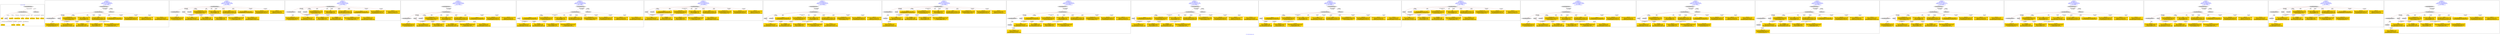 digraph n0 {
fontcolor="blue"
remincross="true"
label="s27-s-the-huntington.json"
subgraph cluster_0 {
label="1-correct model"
n2[style="filled",color="white",fillcolor="lightgray",label="CulturalHeritageObject1"];
n3[shape="plaintext",style="filled",fillcolor="gold",label="date"];
n4[style="filled",color="white",fillcolor="lightgray",label="Person1"];
n5[shape="plaintext",style="filled",fillcolor="gold",label="description"];
n6[shape="plaintext",style="filled",fillcolor="gold",label="dimensions_inch"];
n7[shape="plaintext",style="filled",fillcolor="gold",label="medium"];
n8[shape="plaintext",style="filled",fillcolor="gold",label="credit_line"];
n9[shape="plaintext",style="filled",fillcolor="gold",label="Artwork_Title"];
n10[shape="plaintext",style="filled",fillcolor="gold",label="object_no"];
n11[shape="plaintext",style="filled",fillcolor="gold",label="nationality"];
n12[shape="plaintext",style="filled",fillcolor="gold",label="birth_date"];
n13[shape="plaintext",style="filled",fillcolor="gold",label="death_date"];
n14[shape="plaintext",style="filled",fillcolor="gold",label="name"];
n15[style="filled",color="white",fillcolor="lightgray",label="EuropeanaAggregation1"];
n16[style="filled",color="white",fillcolor="lightgray",label="WebResource1"];
n17[shape="plaintext",style="filled",fillcolor="gold",label="image_url"];
}
subgraph cluster_1 {
label="candidate 0\nlink coherence:1.0\nnode coherence:1.0\nconfidence:0.5197867661990061\nmapping score:0.6177066998441131\ncost:15.99982\n-precision:0.75-recall:0.8"
n19[style="filled",color="white",fillcolor="lightgray",label="CulturalHeritageObject1"];
n20[style="filled",color="white",fillcolor="lightgray",label="CulturalHeritageObject2"];
n21[style="filled",color="white",fillcolor="lightgray",label="Person1"];
n22[style="filled",color="white",fillcolor="lightgray",label="EuropeanaAggregation1"];
n23[style="filled",color="white",fillcolor="lightgray",label="WebResource1"];
n24[shape="plaintext",style="filled",fillcolor="gold",label="Artwork_Title\n[CulturalHeritageObject,description,0.397]\n[CulturalHeritageObject,title,0.311]\n[Person,biographicalInformation,0.186]\n[Document,classLink,0.107]"];
n25[shape="plaintext",style="filled",fillcolor="gold",label="dimensions_inch\n[CulturalHeritageObject,extent,0.574]\n[CulturalHeritageObject,description,0.193]\n[CulturalHeritageObject,title,0.127]\n[Person,dateOfDeath,0.106]"];
n26[shape="plaintext",style="filled",fillcolor="gold",label="date\n[CulturalHeritageObject,created,0.551]\n[Person,dateOfDeath,0.18]\n[Person,dateOfBirth,0.149]\n[CulturalHeritageObject,title,0.12]"];
n27[shape="plaintext",style="filled",fillcolor="gold",label="medium\n[CulturalHeritageObject,medium,0.776]\n[CulturalHeritageObject,description,0.134]\n[CulturalHeritageObject,provenance,0.049]\n[Person,biographicalInformation,0.041]"];
n28[shape="plaintext",style="filled",fillcolor="gold",label="object_no\n[CulturalHeritageObject,extent,0.969]\n[CulturalHeritageObject,accessionNumber,0.027]\n[CulturalHeritageObject,description,0.003]"];
n29[shape="plaintext",style="filled",fillcolor="gold",label="image_url\n[WebResource,classLink,0.491]\n[Document,classLink,0.355]\n[CulturalHeritageObject,medium,0.111]\n[CulturalHeritageObject,description,0.043]"];
n30[shape="plaintext",style="filled",fillcolor="gold",label="description\n[CulturalHeritageObject,description,0.792]\n[Person,biographicalInformation,0.161]\n[CulturalHeritageObject,title,0.031]\n[CulturalHeritageObject,provenance,0.015]"];
n31[shape="plaintext",style="filled",fillcolor="gold",label="name\n[Person,nameOfThePerson,0.414]\n[Document,classLink,0.285]\n[CulturalHeritageObject,description,0.152]\n[CulturalHeritageObject,provenance,0.149]"];
n32[shape="plaintext",style="filled",fillcolor="gold",label="birth_date\n[Person,dateOfDeath,0.416]\n[Person,dateOfBirth,0.406]\n[CulturalHeritageObject,created,0.116]\n[Person,biographicalInformation,0.062]"];
n33[shape="plaintext",style="filled",fillcolor="gold",label="death_date\n[CulturalHeritageObject,created,0.432]\n[Person,dateOfDeath,0.361]\n[Person,dateOfBirth,0.135]\n[CulturalHeritageObject,title,0.072]"];
n34[shape="plaintext",style="filled",fillcolor="gold",label="nationality\n[Person,countryAssociatedWithThePerson,0.759]\n[CulturalHeritageObject,provenance,0.095]\n[Concept,prefLabel,0.083]\n[CulturalHeritageObject,title,0.062]"];
n35[shape="plaintext",style="filled",fillcolor="gold",label="credit_line\n[CulturalHeritageObject,provenance,0.279]\n[Document,classLink,0.279]\n[WebResource,classLink,0.244]\n[CulturalHeritageObject,description,0.198]"];
}
subgraph cluster_2 {
label="candidate 1\nlink coherence:1.0\nnode coherence:1.0\nconfidence:0.5084540493140836\nmapping score:0.6139291275491389\ncost:14.99992\n-precision:0.6-recall:0.6"
n37[style="filled",color="white",fillcolor="lightgray",label="CulturalHeritageObject1"];
n38[style="filled",color="white",fillcolor="lightgray",label="CulturalHeritageObject2"];
n39[style="filled",color="white",fillcolor="lightgray",label="Person1"];
n40[style="filled",color="white",fillcolor="lightgray",label="Document1"];
n41[shape="plaintext",style="filled",fillcolor="gold",label="Artwork_Title\n[CulturalHeritageObject,description,0.397]\n[CulturalHeritageObject,title,0.311]\n[Person,biographicalInformation,0.186]\n[Document,classLink,0.107]"];
n42[shape="plaintext",style="filled",fillcolor="gold",label="dimensions_inch\n[CulturalHeritageObject,extent,0.574]\n[CulturalHeritageObject,description,0.193]\n[CulturalHeritageObject,title,0.127]\n[Person,dateOfDeath,0.106]"];
n43[shape="plaintext",style="filled",fillcolor="gold",label="date\n[CulturalHeritageObject,created,0.551]\n[Person,dateOfDeath,0.18]\n[Person,dateOfBirth,0.149]\n[CulturalHeritageObject,title,0.12]"];
n44[shape="plaintext",style="filled",fillcolor="gold",label="image_url\n[WebResource,classLink,0.491]\n[Document,classLink,0.355]\n[CulturalHeritageObject,medium,0.111]\n[CulturalHeritageObject,description,0.043]"];
n45[shape="plaintext",style="filled",fillcolor="gold",label="medium\n[CulturalHeritageObject,medium,0.776]\n[CulturalHeritageObject,description,0.134]\n[CulturalHeritageObject,provenance,0.049]\n[Person,biographicalInformation,0.041]"];
n46[shape="plaintext",style="filled",fillcolor="gold",label="object_no\n[CulturalHeritageObject,extent,0.969]\n[CulturalHeritageObject,accessionNumber,0.027]\n[CulturalHeritageObject,description,0.003]"];
n47[shape="plaintext",style="filled",fillcolor="gold",label="description\n[CulturalHeritageObject,description,0.792]\n[Person,biographicalInformation,0.161]\n[CulturalHeritageObject,title,0.031]\n[CulturalHeritageObject,provenance,0.015]"];
n48[shape="plaintext",style="filled",fillcolor="gold",label="name\n[Person,nameOfThePerson,0.414]\n[Document,classLink,0.285]\n[CulturalHeritageObject,description,0.152]\n[CulturalHeritageObject,provenance,0.149]"];
n49[shape="plaintext",style="filled",fillcolor="gold",label="birth_date\n[Person,dateOfDeath,0.416]\n[Person,dateOfBirth,0.406]\n[CulturalHeritageObject,created,0.116]\n[Person,biographicalInformation,0.062]"];
n50[shape="plaintext",style="filled",fillcolor="gold",label="death_date\n[CulturalHeritageObject,created,0.432]\n[Person,dateOfDeath,0.361]\n[Person,dateOfBirth,0.135]\n[CulturalHeritageObject,title,0.072]"];
n51[shape="plaintext",style="filled",fillcolor="gold",label="nationality\n[Person,countryAssociatedWithThePerson,0.759]\n[CulturalHeritageObject,provenance,0.095]\n[Concept,prefLabel,0.083]\n[CulturalHeritageObject,title,0.062]"];
n52[shape="plaintext",style="filled",fillcolor="gold",label="credit_line\n[CulturalHeritageObject,provenance,0.279]\n[Document,classLink,0.279]\n[WebResource,classLink,0.244]\n[CulturalHeritageObject,description,0.198]"];
}
subgraph cluster_3 {
label="candidate 10\nlink coherence:1.0\nnode coherence:1.0\nconfidence:0.49044203523675517\nmapping score:0.6079251228566961\ncost:14.99992\n-precision:0.47-recall:0.47"
n54[style="filled",color="white",fillcolor="lightgray",label="CulturalHeritageObject1"];
n55[style="filled",color="white",fillcolor="lightgray",label="CulturalHeritageObject2"];
n56[style="filled",color="white",fillcolor="lightgray",label="Person1"];
n57[style="filled",color="white",fillcolor="lightgray",label="Document1"];
n58[shape="plaintext",style="filled",fillcolor="gold",label="Artwork_Title\n[CulturalHeritageObject,description,0.397]\n[CulturalHeritageObject,title,0.311]\n[Person,biographicalInformation,0.186]\n[Document,classLink,0.107]"];
n59[shape="plaintext",style="filled",fillcolor="gold",label="dimensions_inch\n[CulturalHeritageObject,extent,0.574]\n[CulturalHeritageObject,description,0.193]\n[CulturalHeritageObject,title,0.127]\n[Person,dateOfDeath,0.106]"];
n60[shape="plaintext",style="filled",fillcolor="gold",label="date\n[CulturalHeritageObject,created,0.551]\n[Person,dateOfDeath,0.18]\n[Person,dateOfBirth,0.149]\n[CulturalHeritageObject,title,0.12]"];
n61[shape="plaintext",style="filled",fillcolor="gold",label="image_url\n[WebResource,classLink,0.491]\n[Document,classLink,0.355]\n[CulturalHeritageObject,medium,0.111]\n[CulturalHeritageObject,description,0.043]"];
n62[shape="plaintext",style="filled",fillcolor="gold",label="medium\n[CulturalHeritageObject,medium,0.776]\n[CulturalHeritageObject,description,0.134]\n[CulturalHeritageObject,provenance,0.049]\n[Person,biographicalInformation,0.041]"];
n63[shape="plaintext",style="filled",fillcolor="gold",label="object_no\n[CulturalHeritageObject,extent,0.969]\n[CulturalHeritageObject,accessionNumber,0.027]\n[CulturalHeritageObject,description,0.003]"];
n64[shape="plaintext",style="filled",fillcolor="gold",label="description\n[CulturalHeritageObject,description,0.792]\n[Person,biographicalInformation,0.161]\n[CulturalHeritageObject,title,0.031]\n[CulturalHeritageObject,provenance,0.015]"];
n65[shape="plaintext",style="filled",fillcolor="gold",label="name\n[Person,nameOfThePerson,0.414]\n[Document,classLink,0.285]\n[CulturalHeritageObject,description,0.152]\n[CulturalHeritageObject,provenance,0.149]"];
n66[shape="plaintext",style="filled",fillcolor="gold",label="death_date\n[CulturalHeritageObject,created,0.432]\n[Person,dateOfDeath,0.361]\n[Person,dateOfBirth,0.135]\n[CulturalHeritageObject,title,0.072]"];
n67[shape="plaintext",style="filled",fillcolor="gold",label="birth_date\n[Person,dateOfDeath,0.416]\n[Person,dateOfBirth,0.406]\n[CulturalHeritageObject,created,0.116]\n[Person,biographicalInformation,0.062]"];
n68[shape="plaintext",style="filled",fillcolor="gold",label="nationality\n[Person,countryAssociatedWithThePerson,0.759]\n[CulturalHeritageObject,provenance,0.095]\n[Concept,prefLabel,0.083]\n[CulturalHeritageObject,title,0.062]"];
n69[shape="plaintext",style="filled",fillcolor="gold",label="credit_line\n[CulturalHeritageObject,provenance,0.279]\n[Document,classLink,0.279]\n[WebResource,classLink,0.244]\n[CulturalHeritageObject,description,0.198]"];
}
subgraph cluster_4 {
label="candidate 11\nlink coherence:1.0\nnode coherence:1.0\nconfidence:0.49044203523675517\nmapping score:0.6079251228566961\ncost:15.99987\n-precision:0.5-recall:0.53"
n71[style="filled",color="white",fillcolor="lightgray",label="CulturalHeritageObject1"];
n72[style="filled",color="white",fillcolor="lightgray",label="CulturalHeritageObject2"];
n73[style="filled",color="white",fillcolor="lightgray",label="Person1"];
n74[style="filled",color="white",fillcolor="lightgray",label="Document1"];
n75[style="filled",color="white",fillcolor="lightgray",label="EuropeanaAggregation1"];
n76[shape="plaintext",style="filled",fillcolor="gold",label="Artwork_Title\n[CulturalHeritageObject,description,0.397]\n[CulturalHeritageObject,title,0.311]\n[Person,biographicalInformation,0.186]\n[Document,classLink,0.107]"];
n77[shape="plaintext",style="filled",fillcolor="gold",label="dimensions_inch\n[CulturalHeritageObject,extent,0.574]\n[CulturalHeritageObject,description,0.193]\n[CulturalHeritageObject,title,0.127]\n[Person,dateOfDeath,0.106]"];
n78[shape="plaintext",style="filled",fillcolor="gold",label="date\n[CulturalHeritageObject,created,0.551]\n[Person,dateOfDeath,0.18]\n[Person,dateOfBirth,0.149]\n[CulturalHeritageObject,title,0.12]"];
n79[shape="plaintext",style="filled",fillcolor="gold",label="image_url\n[WebResource,classLink,0.491]\n[Document,classLink,0.355]\n[CulturalHeritageObject,medium,0.111]\n[CulturalHeritageObject,description,0.043]"];
n80[shape="plaintext",style="filled",fillcolor="gold",label="medium\n[CulturalHeritageObject,medium,0.776]\n[CulturalHeritageObject,description,0.134]\n[CulturalHeritageObject,provenance,0.049]\n[Person,biographicalInformation,0.041]"];
n81[shape="plaintext",style="filled",fillcolor="gold",label="object_no\n[CulturalHeritageObject,extent,0.969]\n[CulturalHeritageObject,accessionNumber,0.027]\n[CulturalHeritageObject,description,0.003]"];
n82[shape="plaintext",style="filled",fillcolor="gold",label="description\n[CulturalHeritageObject,description,0.792]\n[Person,biographicalInformation,0.161]\n[CulturalHeritageObject,title,0.031]\n[CulturalHeritageObject,provenance,0.015]"];
n83[shape="plaintext",style="filled",fillcolor="gold",label="name\n[Person,nameOfThePerson,0.414]\n[Document,classLink,0.285]\n[CulturalHeritageObject,description,0.152]\n[CulturalHeritageObject,provenance,0.149]"];
n84[shape="plaintext",style="filled",fillcolor="gold",label="death_date\n[CulturalHeritageObject,created,0.432]\n[Person,dateOfDeath,0.361]\n[Person,dateOfBirth,0.135]\n[CulturalHeritageObject,title,0.072]"];
n85[shape="plaintext",style="filled",fillcolor="gold",label="birth_date\n[Person,dateOfDeath,0.416]\n[Person,dateOfBirth,0.406]\n[CulturalHeritageObject,created,0.116]\n[Person,biographicalInformation,0.062]"];
n86[shape="plaintext",style="filled",fillcolor="gold",label="nationality\n[Person,countryAssociatedWithThePerson,0.759]\n[CulturalHeritageObject,provenance,0.095]\n[Concept,prefLabel,0.083]\n[CulturalHeritageObject,title,0.062]"];
n87[shape="plaintext",style="filled",fillcolor="gold",label="credit_line\n[CulturalHeritageObject,provenance,0.279]\n[Document,classLink,0.279]\n[WebResource,classLink,0.244]\n[CulturalHeritageObject,description,0.198]"];
}
subgraph cluster_5 {
label="candidate 12\nlink coherence:1.0\nnode coherence:1.0\nconfidence:0.4785675928285053\nmapping score:0.6178558642761685\ncost:14.99983\n-precision:1.0-recall:1.0"
n89[style="filled",color="white",fillcolor="lightgray",label="CulturalHeritageObject1"];
n90[style="filled",color="white",fillcolor="lightgray",label="Person1"];
n91[style="filled",color="white",fillcolor="lightgray",label="EuropeanaAggregation1"];
n92[style="filled",color="white",fillcolor="lightgray",label="WebResource1"];
n93[shape="plaintext",style="filled",fillcolor="gold",label="object_no\n[CulturalHeritageObject,extent,0.969]\n[CulturalHeritageObject,accessionNumber,0.027]\n[CulturalHeritageObject,description,0.003]"];
n94[shape="plaintext",style="filled",fillcolor="gold",label="Artwork_Title\n[CulturalHeritageObject,description,0.397]\n[CulturalHeritageObject,title,0.311]\n[Person,biographicalInformation,0.186]\n[Document,classLink,0.107]"];
n95[shape="plaintext",style="filled",fillcolor="gold",label="date\n[CulturalHeritageObject,created,0.551]\n[Person,dateOfDeath,0.18]\n[Person,dateOfBirth,0.149]\n[CulturalHeritageObject,title,0.12]"];
n96[shape="plaintext",style="filled",fillcolor="gold",label="medium\n[CulturalHeritageObject,medium,0.776]\n[CulturalHeritageObject,description,0.134]\n[CulturalHeritageObject,provenance,0.049]\n[Person,biographicalInformation,0.041]"];
n97[shape="plaintext",style="filled",fillcolor="gold",label="dimensions_inch\n[CulturalHeritageObject,extent,0.574]\n[CulturalHeritageObject,description,0.193]\n[CulturalHeritageObject,title,0.127]\n[Person,dateOfDeath,0.106]"];
n98[shape="plaintext",style="filled",fillcolor="gold",label="image_url\n[WebResource,classLink,0.491]\n[Document,classLink,0.355]\n[CulturalHeritageObject,medium,0.111]\n[CulturalHeritageObject,description,0.043]"];
n99[shape="plaintext",style="filled",fillcolor="gold",label="description\n[CulturalHeritageObject,description,0.792]\n[Person,biographicalInformation,0.161]\n[CulturalHeritageObject,title,0.031]\n[CulturalHeritageObject,provenance,0.015]"];
n100[shape="plaintext",style="filled",fillcolor="gold",label="name\n[Person,nameOfThePerson,0.414]\n[Document,classLink,0.285]\n[CulturalHeritageObject,description,0.152]\n[CulturalHeritageObject,provenance,0.149]"];
n101[shape="plaintext",style="filled",fillcolor="gold",label="birth_date\n[Person,dateOfDeath,0.416]\n[Person,dateOfBirth,0.406]\n[CulturalHeritageObject,created,0.116]\n[Person,biographicalInformation,0.062]"];
n102[shape="plaintext",style="filled",fillcolor="gold",label="death_date\n[CulturalHeritageObject,created,0.432]\n[Person,dateOfDeath,0.361]\n[Person,dateOfBirth,0.135]\n[CulturalHeritageObject,title,0.072]"];
n103[shape="plaintext",style="filled",fillcolor="gold",label="nationality\n[Person,countryAssociatedWithThePerson,0.759]\n[CulturalHeritageObject,provenance,0.095]\n[Concept,prefLabel,0.083]\n[CulturalHeritageObject,title,0.062]"];
n104[shape="plaintext",style="filled",fillcolor="gold",label="credit_line\n[CulturalHeritageObject,provenance,0.279]\n[Document,classLink,0.279]\n[WebResource,classLink,0.244]\n[CulturalHeritageObject,description,0.198]"];
}
subgraph cluster_6 {
label="candidate 13\nlink coherence:1.0\nnode coherence:1.0\nconfidence:0.46723487594358276\nmapping score:0.6140782919811942\ncost:13.99993\n-precision:0.86-recall:0.8"
n106[style="filled",color="white",fillcolor="lightgray",label="CulturalHeritageObject1"];
n107[style="filled",color="white",fillcolor="lightgray",label="Person1"];
n108[style="filled",color="white",fillcolor="lightgray",label="Document1"];
n109[shape="plaintext",style="filled",fillcolor="gold",label="object_no\n[CulturalHeritageObject,extent,0.969]\n[CulturalHeritageObject,accessionNumber,0.027]\n[CulturalHeritageObject,description,0.003]"];
n110[shape="plaintext",style="filled",fillcolor="gold",label="Artwork_Title\n[CulturalHeritageObject,description,0.397]\n[CulturalHeritageObject,title,0.311]\n[Person,biographicalInformation,0.186]\n[Document,classLink,0.107]"];
n111[shape="plaintext",style="filled",fillcolor="gold",label="date\n[CulturalHeritageObject,created,0.551]\n[Person,dateOfDeath,0.18]\n[Person,dateOfBirth,0.149]\n[CulturalHeritageObject,title,0.12]"];
n112[shape="plaintext",style="filled",fillcolor="gold",label="image_url\n[WebResource,classLink,0.491]\n[Document,classLink,0.355]\n[CulturalHeritageObject,medium,0.111]\n[CulturalHeritageObject,description,0.043]"];
n113[shape="plaintext",style="filled",fillcolor="gold",label="medium\n[CulturalHeritageObject,medium,0.776]\n[CulturalHeritageObject,description,0.134]\n[CulturalHeritageObject,provenance,0.049]\n[Person,biographicalInformation,0.041]"];
n114[shape="plaintext",style="filled",fillcolor="gold",label="dimensions_inch\n[CulturalHeritageObject,extent,0.574]\n[CulturalHeritageObject,description,0.193]\n[CulturalHeritageObject,title,0.127]\n[Person,dateOfDeath,0.106]"];
n115[shape="plaintext",style="filled",fillcolor="gold",label="description\n[CulturalHeritageObject,description,0.792]\n[Person,biographicalInformation,0.161]\n[CulturalHeritageObject,title,0.031]\n[CulturalHeritageObject,provenance,0.015]"];
n116[shape="plaintext",style="filled",fillcolor="gold",label="name\n[Person,nameOfThePerson,0.414]\n[Document,classLink,0.285]\n[CulturalHeritageObject,description,0.152]\n[CulturalHeritageObject,provenance,0.149]"];
n117[shape="plaintext",style="filled",fillcolor="gold",label="birth_date\n[Person,dateOfDeath,0.416]\n[Person,dateOfBirth,0.406]\n[CulturalHeritageObject,created,0.116]\n[Person,biographicalInformation,0.062]"];
n118[shape="plaintext",style="filled",fillcolor="gold",label="death_date\n[CulturalHeritageObject,created,0.432]\n[Person,dateOfDeath,0.361]\n[Person,dateOfBirth,0.135]\n[CulturalHeritageObject,title,0.072]"];
n119[shape="plaintext",style="filled",fillcolor="gold",label="nationality\n[Person,countryAssociatedWithThePerson,0.759]\n[CulturalHeritageObject,provenance,0.095]\n[Concept,prefLabel,0.083]\n[CulturalHeritageObject,title,0.062]"];
n120[shape="plaintext",style="filled",fillcolor="gold",label="credit_line\n[CulturalHeritageObject,provenance,0.279]\n[Document,classLink,0.279]\n[WebResource,classLink,0.244]\n[CulturalHeritageObject,description,0.198]"];
}
subgraph cluster_7 {
label="candidate 14\nlink coherence:1.0\nnode coherence:1.0\nconfidence:0.46723487594358276\nmapping score:0.6140782919811942\ncost:14.99988\n-precision:0.87-recall:0.87"
n122[style="filled",color="white",fillcolor="lightgray",label="CulturalHeritageObject1"];
n123[style="filled",color="white",fillcolor="lightgray",label="Person1"];
n124[style="filled",color="white",fillcolor="lightgray",label="Document1"];
n125[style="filled",color="white",fillcolor="lightgray",label="EuropeanaAggregation1"];
n126[shape="plaintext",style="filled",fillcolor="gold",label="object_no\n[CulturalHeritageObject,extent,0.969]\n[CulturalHeritageObject,accessionNumber,0.027]\n[CulturalHeritageObject,description,0.003]"];
n127[shape="plaintext",style="filled",fillcolor="gold",label="Artwork_Title\n[CulturalHeritageObject,description,0.397]\n[CulturalHeritageObject,title,0.311]\n[Person,biographicalInformation,0.186]\n[Document,classLink,0.107]"];
n128[shape="plaintext",style="filled",fillcolor="gold",label="date\n[CulturalHeritageObject,created,0.551]\n[Person,dateOfDeath,0.18]\n[Person,dateOfBirth,0.149]\n[CulturalHeritageObject,title,0.12]"];
n129[shape="plaintext",style="filled",fillcolor="gold",label="image_url\n[WebResource,classLink,0.491]\n[Document,classLink,0.355]\n[CulturalHeritageObject,medium,0.111]\n[CulturalHeritageObject,description,0.043]"];
n130[shape="plaintext",style="filled",fillcolor="gold",label="medium\n[CulturalHeritageObject,medium,0.776]\n[CulturalHeritageObject,description,0.134]\n[CulturalHeritageObject,provenance,0.049]\n[Person,biographicalInformation,0.041]"];
n131[shape="plaintext",style="filled",fillcolor="gold",label="dimensions_inch\n[CulturalHeritageObject,extent,0.574]\n[CulturalHeritageObject,description,0.193]\n[CulturalHeritageObject,title,0.127]\n[Person,dateOfDeath,0.106]"];
n132[shape="plaintext",style="filled",fillcolor="gold",label="description\n[CulturalHeritageObject,description,0.792]\n[Person,biographicalInformation,0.161]\n[CulturalHeritageObject,title,0.031]\n[CulturalHeritageObject,provenance,0.015]"];
n133[shape="plaintext",style="filled",fillcolor="gold",label="name\n[Person,nameOfThePerson,0.414]\n[Document,classLink,0.285]\n[CulturalHeritageObject,description,0.152]\n[CulturalHeritageObject,provenance,0.149]"];
n134[shape="plaintext",style="filled",fillcolor="gold",label="birth_date\n[Person,dateOfDeath,0.416]\n[Person,dateOfBirth,0.406]\n[CulturalHeritageObject,created,0.116]\n[Person,biographicalInformation,0.062]"];
n135[shape="plaintext",style="filled",fillcolor="gold",label="death_date\n[CulturalHeritageObject,created,0.432]\n[Person,dateOfDeath,0.361]\n[Person,dateOfBirth,0.135]\n[CulturalHeritageObject,title,0.072]"];
n136[shape="plaintext",style="filled",fillcolor="gold",label="nationality\n[Person,countryAssociatedWithThePerson,0.759]\n[CulturalHeritageObject,provenance,0.095]\n[Concept,prefLabel,0.083]\n[CulturalHeritageObject,title,0.062]"];
n137[shape="plaintext",style="filled",fillcolor="gold",label="credit_line\n[CulturalHeritageObject,provenance,0.279]\n[Document,classLink,0.279]\n[WebResource,classLink,0.244]\n[CulturalHeritageObject,description,0.198]"];
}
subgraph cluster_8 {
label="candidate 15\nlink coherence:1.0\nnode coherence:1.0\nconfidence:0.46723487594358276\nmapping score:0.6140782919811942\ncost:14.99992\n-precision:0.8-recall:0.8"
n139[style="filled",color="white",fillcolor="lightgray",label="CulturalHeritageObject1"];
n140[style="filled",color="white",fillcolor="lightgray",label="CulturalHeritageObject2"];
n141[style="filled",color="white",fillcolor="lightgray",label="Person1"];
n142[style="filled",color="white",fillcolor="lightgray",label="Document2"];
n143[shape="plaintext",style="filled",fillcolor="gold",label="object_no\n[CulturalHeritageObject,extent,0.969]\n[CulturalHeritageObject,accessionNumber,0.027]\n[CulturalHeritageObject,description,0.003]"];
n144[shape="plaintext",style="filled",fillcolor="gold",label="Artwork_Title\n[CulturalHeritageObject,description,0.397]\n[CulturalHeritageObject,title,0.311]\n[Person,biographicalInformation,0.186]\n[Document,classLink,0.107]"];
n145[shape="plaintext",style="filled",fillcolor="gold",label="date\n[CulturalHeritageObject,created,0.551]\n[Person,dateOfDeath,0.18]\n[Person,dateOfBirth,0.149]\n[CulturalHeritageObject,title,0.12]"];
n146[shape="plaintext",style="filled",fillcolor="gold",label="medium\n[CulturalHeritageObject,medium,0.776]\n[CulturalHeritageObject,description,0.134]\n[CulturalHeritageObject,provenance,0.049]\n[Person,biographicalInformation,0.041]"];
n147[shape="plaintext",style="filled",fillcolor="gold",label="dimensions_inch\n[CulturalHeritageObject,extent,0.574]\n[CulturalHeritageObject,description,0.193]\n[CulturalHeritageObject,title,0.127]\n[Person,dateOfDeath,0.106]"];
n148[shape="plaintext",style="filled",fillcolor="gold",label="image_url\n[WebResource,classLink,0.491]\n[Document,classLink,0.355]\n[CulturalHeritageObject,medium,0.111]\n[CulturalHeritageObject,description,0.043]"];
n149[shape="plaintext",style="filled",fillcolor="gold",label="description\n[CulturalHeritageObject,description,0.792]\n[Person,biographicalInformation,0.161]\n[CulturalHeritageObject,title,0.031]\n[CulturalHeritageObject,provenance,0.015]"];
n150[shape="plaintext",style="filled",fillcolor="gold",label="name\n[Person,nameOfThePerson,0.414]\n[Document,classLink,0.285]\n[CulturalHeritageObject,description,0.152]\n[CulturalHeritageObject,provenance,0.149]"];
n151[shape="plaintext",style="filled",fillcolor="gold",label="birth_date\n[Person,dateOfDeath,0.416]\n[Person,dateOfBirth,0.406]\n[CulturalHeritageObject,created,0.116]\n[Person,biographicalInformation,0.062]"];
n152[shape="plaintext",style="filled",fillcolor="gold",label="death_date\n[CulturalHeritageObject,created,0.432]\n[Person,dateOfDeath,0.361]\n[Person,dateOfBirth,0.135]\n[CulturalHeritageObject,title,0.072]"];
n153[shape="plaintext",style="filled",fillcolor="gold",label="nationality\n[Person,countryAssociatedWithThePerson,0.759]\n[CulturalHeritageObject,provenance,0.095]\n[Concept,prefLabel,0.083]\n[CulturalHeritageObject,title,0.062]"];
n154[shape="plaintext",style="filled",fillcolor="gold",label="credit_line\n[CulturalHeritageObject,provenance,0.279]\n[Document,classLink,0.279]\n[WebResource,classLink,0.244]\n[CulturalHeritageObject,description,0.198]"];
}
subgraph cluster_9 {
label="candidate 16\nlink coherence:1.0\nnode coherence:1.0\nconfidence:0.46723487594358276\nmapping score:0.6140782919811942\ncost:15.99987\n-precision:0.81-recall:0.87"
n156[style="filled",color="white",fillcolor="lightgray",label="CulturalHeritageObject1"];
n157[style="filled",color="white",fillcolor="lightgray",label="CulturalHeritageObject2"];
n158[style="filled",color="white",fillcolor="lightgray",label="Person1"];
n159[style="filled",color="white",fillcolor="lightgray",label="Document2"];
n160[style="filled",color="white",fillcolor="lightgray",label="EuropeanaAggregation1"];
n161[shape="plaintext",style="filled",fillcolor="gold",label="object_no\n[CulturalHeritageObject,extent,0.969]\n[CulturalHeritageObject,accessionNumber,0.027]\n[CulturalHeritageObject,description,0.003]"];
n162[shape="plaintext",style="filled",fillcolor="gold",label="Artwork_Title\n[CulturalHeritageObject,description,0.397]\n[CulturalHeritageObject,title,0.311]\n[Person,biographicalInformation,0.186]\n[Document,classLink,0.107]"];
n163[shape="plaintext",style="filled",fillcolor="gold",label="date\n[CulturalHeritageObject,created,0.551]\n[Person,dateOfDeath,0.18]\n[Person,dateOfBirth,0.149]\n[CulturalHeritageObject,title,0.12]"];
n164[shape="plaintext",style="filled",fillcolor="gold",label="medium\n[CulturalHeritageObject,medium,0.776]\n[CulturalHeritageObject,description,0.134]\n[CulturalHeritageObject,provenance,0.049]\n[Person,biographicalInformation,0.041]"];
n165[shape="plaintext",style="filled",fillcolor="gold",label="dimensions_inch\n[CulturalHeritageObject,extent,0.574]\n[CulturalHeritageObject,description,0.193]\n[CulturalHeritageObject,title,0.127]\n[Person,dateOfDeath,0.106]"];
n166[shape="plaintext",style="filled",fillcolor="gold",label="image_url\n[WebResource,classLink,0.491]\n[Document,classLink,0.355]\n[CulturalHeritageObject,medium,0.111]\n[CulturalHeritageObject,description,0.043]"];
n167[shape="plaintext",style="filled",fillcolor="gold",label="description\n[CulturalHeritageObject,description,0.792]\n[Person,biographicalInformation,0.161]\n[CulturalHeritageObject,title,0.031]\n[CulturalHeritageObject,provenance,0.015]"];
n168[shape="plaintext",style="filled",fillcolor="gold",label="name\n[Person,nameOfThePerson,0.414]\n[Document,classLink,0.285]\n[CulturalHeritageObject,description,0.152]\n[CulturalHeritageObject,provenance,0.149]"];
n169[shape="plaintext",style="filled",fillcolor="gold",label="birth_date\n[Person,dateOfDeath,0.416]\n[Person,dateOfBirth,0.406]\n[CulturalHeritageObject,created,0.116]\n[Person,biographicalInformation,0.062]"];
n170[shape="plaintext",style="filled",fillcolor="gold",label="death_date\n[CulturalHeritageObject,created,0.432]\n[Person,dateOfDeath,0.361]\n[Person,dateOfBirth,0.135]\n[CulturalHeritageObject,title,0.072]"];
n171[shape="plaintext",style="filled",fillcolor="gold",label="nationality\n[Person,countryAssociatedWithThePerson,0.759]\n[CulturalHeritageObject,provenance,0.095]\n[Concept,prefLabel,0.083]\n[CulturalHeritageObject,title,0.062]"];
n172[shape="plaintext",style="filled",fillcolor="gold",label="credit_line\n[CulturalHeritageObject,provenance,0.279]\n[Document,classLink,0.279]\n[WebResource,classLink,0.244]\n[CulturalHeritageObject,description,0.198]"];
}
subgraph cluster_10 {
label="candidate 17\nlink coherence:1.0\nnode coherence:1.0\nconfidence:0.46055557875117686\nmapping score:0.6118518595837256\ncost:14.99983\n-precision:0.87-recall:0.87"
n174[style="filled",color="white",fillcolor="lightgray",label="CulturalHeritageObject1"];
n175[style="filled",color="white",fillcolor="lightgray",label="Person1"];
n176[style="filled",color="white",fillcolor="lightgray",label="EuropeanaAggregation1"];
n177[style="filled",color="white",fillcolor="lightgray",label="WebResource1"];
n178[shape="plaintext",style="filled",fillcolor="gold",label="object_no\n[CulturalHeritageObject,extent,0.969]\n[CulturalHeritageObject,accessionNumber,0.027]\n[CulturalHeritageObject,description,0.003]"];
n179[shape="plaintext",style="filled",fillcolor="gold",label="Artwork_Title\n[CulturalHeritageObject,description,0.397]\n[CulturalHeritageObject,title,0.311]\n[Person,biographicalInformation,0.186]\n[Document,classLink,0.107]"];
n180[shape="plaintext",style="filled",fillcolor="gold",label="date\n[CulturalHeritageObject,created,0.551]\n[Person,dateOfDeath,0.18]\n[Person,dateOfBirth,0.149]\n[CulturalHeritageObject,title,0.12]"];
n181[shape="plaintext",style="filled",fillcolor="gold",label="medium\n[CulturalHeritageObject,medium,0.776]\n[CulturalHeritageObject,description,0.134]\n[CulturalHeritageObject,provenance,0.049]\n[Person,biographicalInformation,0.041]"];
n182[shape="plaintext",style="filled",fillcolor="gold",label="dimensions_inch\n[CulturalHeritageObject,extent,0.574]\n[CulturalHeritageObject,description,0.193]\n[CulturalHeritageObject,title,0.127]\n[Person,dateOfDeath,0.106]"];
n183[shape="plaintext",style="filled",fillcolor="gold",label="image_url\n[WebResource,classLink,0.491]\n[Document,classLink,0.355]\n[CulturalHeritageObject,medium,0.111]\n[CulturalHeritageObject,description,0.043]"];
n184[shape="plaintext",style="filled",fillcolor="gold",label="description\n[CulturalHeritageObject,description,0.792]\n[Person,biographicalInformation,0.161]\n[CulturalHeritageObject,title,0.031]\n[CulturalHeritageObject,provenance,0.015]"];
n185[shape="plaintext",style="filled",fillcolor="gold",label="name\n[Person,nameOfThePerson,0.414]\n[Document,classLink,0.285]\n[CulturalHeritageObject,description,0.152]\n[CulturalHeritageObject,provenance,0.149]"];
n186[shape="plaintext",style="filled",fillcolor="gold",label="death_date\n[CulturalHeritageObject,created,0.432]\n[Person,dateOfDeath,0.361]\n[Person,dateOfBirth,0.135]\n[CulturalHeritageObject,title,0.072]"];
n187[shape="plaintext",style="filled",fillcolor="gold",label="birth_date\n[Person,dateOfDeath,0.416]\n[Person,dateOfBirth,0.406]\n[CulturalHeritageObject,created,0.116]\n[Person,biographicalInformation,0.062]"];
n188[shape="plaintext",style="filled",fillcolor="gold",label="nationality\n[Person,countryAssociatedWithThePerson,0.759]\n[CulturalHeritageObject,provenance,0.095]\n[Concept,prefLabel,0.083]\n[CulturalHeritageObject,title,0.062]"];
n189[shape="plaintext",style="filled",fillcolor="gold",label="credit_line\n[CulturalHeritageObject,provenance,0.279]\n[Document,classLink,0.279]\n[WebResource,classLink,0.244]\n[CulturalHeritageObject,description,0.198]"];
}
subgraph cluster_11 {
label="candidate 18\nlink coherence:1.0\nnode coherence:1.0\nconfidence:0.45646299276575036\nmapping score:0.6104876642552501\ncost:14.99983\n-precision:0.93-recall:0.93"
n191[style="filled",color="white",fillcolor="lightgray",label="CulturalHeritageObject1"];
n192[style="filled",color="white",fillcolor="lightgray",label="Person1"];
n193[style="filled",color="white",fillcolor="lightgray",label="EuropeanaAggregation1"];
n194[style="filled",color="white",fillcolor="lightgray",label="WebResource1"];
n195[shape="plaintext",style="filled",fillcolor="gold",label="object_no\n[CulturalHeritageObject,extent,0.969]\n[CulturalHeritageObject,accessionNumber,0.027]\n[CulturalHeritageObject,description,0.003]"];
n196[shape="plaintext",style="filled",fillcolor="gold",label="Artwork_Title\n[CulturalHeritageObject,description,0.397]\n[CulturalHeritageObject,title,0.311]\n[Person,biographicalInformation,0.186]\n[Document,classLink,0.107]"];
n197[shape="plaintext",style="filled",fillcolor="gold",label="date\n[CulturalHeritageObject,created,0.551]\n[Person,dateOfDeath,0.18]\n[Person,dateOfBirth,0.149]\n[CulturalHeritageObject,title,0.12]"];
n198[shape="plaintext",style="filled",fillcolor="gold",label="name\n[Person,nameOfThePerson,0.414]\n[Document,classLink,0.285]\n[CulturalHeritageObject,description,0.152]\n[CulturalHeritageObject,provenance,0.149]"];
n199[shape="plaintext",style="filled",fillcolor="gold",label="medium\n[CulturalHeritageObject,medium,0.776]\n[CulturalHeritageObject,description,0.134]\n[CulturalHeritageObject,provenance,0.049]\n[Person,biographicalInformation,0.041]"];
n200[shape="plaintext",style="filled",fillcolor="gold",label="dimensions_inch\n[CulturalHeritageObject,extent,0.574]\n[CulturalHeritageObject,description,0.193]\n[CulturalHeritageObject,title,0.127]\n[Person,dateOfDeath,0.106]"];
n201[shape="plaintext",style="filled",fillcolor="gold",label="image_url\n[WebResource,classLink,0.491]\n[Document,classLink,0.355]\n[CulturalHeritageObject,medium,0.111]\n[CulturalHeritageObject,description,0.043]"];
n202[shape="plaintext",style="filled",fillcolor="gold",label="description\n[CulturalHeritageObject,description,0.792]\n[Person,biographicalInformation,0.161]\n[CulturalHeritageObject,title,0.031]\n[CulturalHeritageObject,provenance,0.015]"];
n203[shape="plaintext",style="filled",fillcolor="gold",label="birth_date\n[Person,dateOfDeath,0.416]\n[Person,dateOfBirth,0.406]\n[CulturalHeritageObject,created,0.116]\n[Person,biographicalInformation,0.062]"];
n204[shape="plaintext",style="filled",fillcolor="gold",label="death_date\n[CulturalHeritageObject,created,0.432]\n[Person,dateOfDeath,0.361]\n[Person,dateOfBirth,0.135]\n[CulturalHeritageObject,title,0.072]"];
n205[shape="plaintext",style="filled",fillcolor="gold",label="nationality\n[Person,countryAssociatedWithThePerson,0.759]\n[CulturalHeritageObject,provenance,0.095]\n[Concept,prefLabel,0.083]\n[CulturalHeritageObject,title,0.062]"];
n206[shape="plaintext",style="filled",fillcolor="gold",label="credit_line\n[CulturalHeritageObject,provenance,0.279]\n[Document,classLink,0.279]\n[WebResource,classLink,0.244]\n[CulturalHeritageObject,description,0.198]"];
}
subgraph cluster_12 {
label="candidate 19\nlink coherence:1.0\nnode coherence:1.0\nconfidence:0.4492228618662544\nmapping score:0.6080742872887515\ncost:13.99993\n-precision:0.71-recall:0.67"
n208[style="filled",color="white",fillcolor="lightgray",label="CulturalHeritageObject1"];
n209[style="filled",color="white",fillcolor="lightgray",label="Person1"];
n210[style="filled",color="white",fillcolor="lightgray",label="Document1"];
n211[shape="plaintext",style="filled",fillcolor="gold",label="object_no\n[CulturalHeritageObject,extent,0.969]\n[CulturalHeritageObject,accessionNumber,0.027]\n[CulturalHeritageObject,description,0.003]"];
n212[shape="plaintext",style="filled",fillcolor="gold",label="Artwork_Title\n[CulturalHeritageObject,description,0.397]\n[CulturalHeritageObject,title,0.311]\n[Person,biographicalInformation,0.186]\n[Document,classLink,0.107]"];
n213[shape="plaintext",style="filled",fillcolor="gold",label="date\n[CulturalHeritageObject,created,0.551]\n[Person,dateOfDeath,0.18]\n[Person,dateOfBirth,0.149]\n[CulturalHeritageObject,title,0.12]"];
n214[shape="plaintext",style="filled",fillcolor="gold",label="image_url\n[WebResource,classLink,0.491]\n[Document,classLink,0.355]\n[CulturalHeritageObject,medium,0.111]\n[CulturalHeritageObject,description,0.043]"];
n215[shape="plaintext",style="filled",fillcolor="gold",label="medium\n[CulturalHeritageObject,medium,0.776]\n[CulturalHeritageObject,description,0.134]\n[CulturalHeritageObject,provenance,0.049]\n[Person,biographicalInformation,0.041]"];
n216[shape="plaintext",style="filled",fillcolor="gold",label="dimensions_inch\n[CulturalHeritageObject,extent,0.574]\n[CulturalHeritageObject,description,0.193]\n[CulturalHeritageObject,title,0.127]\n[Person,dateOfDeath,0.106]"];
n217[shape="plaintext",style="filled",fillcolor="gold",label="description\n[CulturalHeritageObject,description,0.792]\n[Person,biographicalInformation,0.161]\n[CulturalHeritageObject,title,0.031]\n[CulturalHeritageObject,provenance,0.015]"];
n218[shape="plaintext",style="filled",fillcolor="gold",label="name\n[Person,nameOfThePerson,0.414]\n[Document,classLink,0.285]\n[CulturalHeritageObject,description,0.152]\n[CulturalHeritageObject,provenance,0.149]"];
n219[shape="plaintext",style="filled",fillcolor="gold",label="death_date\n[CulturalHeritageObject,created,0.432]\n[Person,dateOfDeath,0.361]\n[Person,dateOfBirth,0.135]\n[CulturalHeritageObject,title,0.072]"];
n220[shape="plaintext",style="filled",fillcolor="gold",label="birth_date\n[Person,dateOfDeath,0.416]\n[Person,dateOfBirth,0.406]\n[CulturalHeritageObject,created,0.116]\n[Person,biographicalInformation,0.062]"];
n221[shape="plaintext",style="filled",fillcolor="gold",label="nationality\n[Person,countryAssociatedWithThePerson,0.759]\n[CulturalHeritageObject,provenance,0.095]\n[Concept,prefLabel,0.083]\n[CulturalHeritageObject,title,0.062]"];
n222[shape="plaintext",style="filled",fillcolor="gold",label="credit_line\n[CulturalHeritageObject,provenance,0.279]\n[Document,classLink,0.279]\n[WebResource,classLink,0.244]\n[CulturalHeritageObject,description,0.198]"];
}
subgraph cluster_13 {
label="candidate 2\nlink coherence:1.0\nnode coherence:1.0\nconfidence:0.5084540493140836\nmapping score:0.6139291275491389\ncost:15.99987\n-precision:0.62-recall:0.67"
n224[style="filled",color="white",fillcolor="lightgray",label="CulturalHeritageObject1"];
n225[style="filled",color="white",fillcolor="lightgray",label="CulturalHeritageObject2"];
n226[style="filled",color="white",fillcolor="lightgray",label="Person1"];
n227[style="filled",color="white",fillcolor="lightgray",label="Document1"];
n228[style="filled",color="white",fillcolor="lightgray",label="EuropeanaAggregation1"];
n229[shape="plaintext",style="filled",fillcolor="gold",label="Artwork_Title\n[CulturalHeritageObject,description,0.397]\n[CulturalHeritageObject,title,0.311]\n[Person,biographicalInformation,0.186]\n[Document,classLink,0.107]"];
n230[shape="plaintext",style="filled",fillcolor="gold",label="dimensions_inch\n[CulturalHeritageObject,extent,0.574]\n[CulturalHeritageObject,description,0.193]\n[CulturalHeritageObject,title,0.127]\n[Person,dateOfDeath,0.106]"];
n231[shape="plaintext",style="filled",fillcolor="gold",label="date\n[CulturalHeritageObject,created,0.551]\n[Person,dateOfDeath,0.18]\n[Person,dateOfBirth,0.149]\n[CulturalHeritageObject,title,0.12]"];
n232[shape="plaintext",style="filled",fillcolor="gold",label="image_url\n[WebResource,classLink,0.491]\n[Document,classLink,0.355]\n[CulturalHeritageObject,medium,0.111]\n[CulturalHeritageObject,description,0.043]"];
n233[shape="plaintext",style="filled",fillcolor="gold",label="medium\n[CulturalHeritageObject,medium,0.776]\n[CulturalHeritageObject,description,0.134]\n[CulturalHeritageObject,provenance,0.049]\n[Person,biographicalInformation,0.041]"];
n234[shape="plaintext",style="filled",fillcolor="gold",label="object_no\n[CulturalHeritageObject,extent,0.969]\n[CulturalHeritageObject,accessionNumber,0.027]\n[CulturalHeritageObject,description,0.003]"];
n235[shape="plaintext",style="filled",fillcolor="gold",label="description\n[CulturalHeritageObject,description,0.792]\n[Person,biographicalInformation,0.161]\n[CulturalHeritageObject,title,0.031]\n[CulturalHeritageObject,provenance,0.015]"];
n236[shape="plaintext",style="filled",fillcolor="gold",label="name\n[Person,nameOfThePerson,0.414]\n[Document,classLink,0.285]\n[CulturalHeritageObject,description,0.152]\n[CulturalHeritageObject,provenance,0.149]"];
n237[shape="plaintext",style="filled",fillcolor="gold",label="birth_date\n[Person,dateOfDeath,0.416]\n[Person,dateOfBirth,0.406]\n[CulturalHeritageObject,created,0.116]\n[Person,biographicalInformation,0.062]"];
n238[shape="plaintext",style="filled",fillcolor="gold",label="death_date\n[CulturalHeritageObject,created,0.432]\n[Person,dateOfDeath,0.361]\n[Person,dateOfBirth,0.135]\n[CulturalHeritageObject,title,0.072]"];
n239[shape="plaintext",style="filled",fillcolor="gold",label="nationality\n[Person,countryAssociatedWithThePerson,0.759]\n[CulturalHeritageObject,provenance,0.095]\n[Concept,prefLabel,0.083]\n[CulturalHeritageObject,title,0.062]"];
n240[shape="plaintext",style="filled",fillcolor="gold",label="credit_line\n[CulturalHeritageObject,provenance,0.279]\n[Document,classLink,0.279]\n[WebResource,classLink,0.244]\n[CulturalHeritageObject,description,0.198]"];
}
subgraph cluster_14 {
label="candidate 3\nlink coherence:1.0\nnode coherence:1.0\nconfidence:0.5028031034813165\nmapping score:0.6120454789382166\ncost:15.99983\n-precision:0.75-recall:0.8"
n242[style="filled",color="white",fillcolor="lightgray",label="CulturalHeritageObject1"];
n243[style="filled",color="white",fillcolor="lightgray",label="Person1"];
n244[style="filled",color="white",fillcolor="lightgray",label="Document1"];
n245[style="filled",color="white",fillcolor="lightgray",label="EuropeanaAggregation1"];
n246[style="filled",color="white",fillcolor="lightgray",label="WebResource1"];
n247[shape="plaintext",style="filled",fillcolor="gold",label="dimensions_inch\n[CulturalHeritageObject,extent,0.574]\n[CulturalHeritageObject,description,0.193]\n[CulturalHeritageObject,title,0.127]\n[Person,dateOfDeath,0.106]"];
n248[shape="plaintext",style="filled",fillcolor="gold",label="date\n[CulturalHeritageObject,created,0.551]\n[Person,dateOfDeath,0.18]\n[Person,dateOfBirth,0.149]\n[CulturalHeritageObject,title,0.12]"];
n249[shape="plaintext",style="filled",fillcolor="gold",label="Artwork_Title\n[CulturalHeritageObject,description,0.397]\n[CulturalHeritageObject,title,0.311]\n[Person,biographicalInformation,0.186]\n[Document,classLink,0.107]"];
n250[shape="plaintext",style="filled",fillcolor="gold",label="medium\n[CulturalHeritageObject,medium,0.776]\n[CulturalHeritageObject,description,0.134]\n[CulturalHeritageObject,provenance,0.049]\n[Person,biographicalInformation,0.041]"];
n251[shape="plaintext",style="filled",fillcolor="gold",label="object_no\n[CulturalHeritageObject,extent,0.969]\n[CulturalHeritageObject,accessionNumber,0.027]\n[CulturalHeritageObject,description,0.003]"];
n252[shape="plaintext",style="filled",fillcolor="gold",label="image_url\n[WebResource,classLink,0.491]\n[Document,classLink,0.355]\n[CulturalHeritageObject,medium,0.111]\n[CulturalHeritageObject,description,0.043]"];
n253[shape="plaintext",style="filled",fillcolor="gold",label="description\n[CulturalHeritageObject,description,0.792]\n[Person,biographicalInformation,0.161]\n[CulturalHeritageObject,title,0.031]\n[CulturalHeritageObject,provenance,0.015]"];
n254[shape="plaintext",style="filled",fillcolor="gold",label="name\n[Person,nameOfThePerson,0.414]\n[Document,classLink,0.285]\n[CulturalHeritageObject,description,0.152]\n[CulturalHeritageObject,provenance,0.149]"];
n255[shape="plaintext",style="filled",fillcolor="gold",label="birth_date\n[Person,dateOfDeath,0.416]\n[Person,dateOfBirth,0.406]\n[CulturalHeritageObject,created,0.116]\n[Person,biographicalInformation,0.062]"];
n256[shape="plaintext",style="filled",fillcolor="gold",label="death_date\n[CulturalHeritageObject,created,0.432]\n[Person,dateOfDeath,0.361]\n[Person,dateOfBirth,0.135]\n[CulturalHeritageObject,title,0.072]"];
n257[shape="plaintext",style="filled",fillcolor="gold",label="nationality\n[Person,countryAssociatedWithThePerson,0.759]\n[CulturalHeritageObject,provenance,0.095]\n[Concept,prefLabel,0.083]\n[CulturalHeritageObject,title,0.062]"];
n258[shape="plaintext",style="filled",fillcolor="gold",label="credit_line\n[CulturalHeritageObject,provenance,0.279]\n[Document,classLink,0.279]\n[WebResource,classLink,0.244]\n[CulturalHeritageObject,description,0.198]"];
}
subgraph cluster_15 {
label="candidate 4\nlink coherence:1.0\nnode coherence:1.0\nconfidence:0.5028031034813165\nmapping score:0.6120454789382166\ncost:16.99982\n-precision:0.71-recall:0.8"
n260[style="filled",color="white",fillcolor="lightgray",label="CulturalHeritageObject1"];
n261[style="filled",color="white",fillcolor="lightgray",label="CulturalHeritageObject2"];
n262[style="filled",color="white",fillcolor="lightgray",label="Person1"];
n263[style="filled",color="white",fillcolor="lightgray",label="Document2"];
n264[style="filled",color="white",fillcolor="lightgray",label="EuropeanaAggregation1"];
n265[style="filled",color="white",fillcolor="lightgray",label="WebResource1"];
n266[shape="plaintext",style="filled",fillcolor="gold",label="dimensions_inch\n[CulturalHeritageObject,extent,0.574]\n[CulturalHeritageObject,description,0.193]\n[CulturalHeritageObject,title,0.127]\n[Person,dateOfDeath,0.106]"];
n267[shape="plaintext",style="filled",fillcolor="gold",label="date\n[CulturalHeritageObject,created,0.551]\n[Person,dateOfDeath,0.18]\n[Person,dateOfBirth,0.149]\n[CulturalHeritageObject,title,0.12]"];
n268[shape="plaintext",style="filled",fillcolor="gold",label="medium\n[CulturalHeritageObject,medium,0.776]\n[CulturalHeritageObject,description,0.134]\n[CulturalHeritageObject,provenance,0.049]\n[Person,biographicalInformation,0.041]"];
n269[shape="plaintext",style="filled",fillcolor="gold",label="object_no\n[CulturalHeritageObject,extent,0.969]\n[CulturalHeritageObject,accessionNumber,0.027]\n[CulturalHeritageObject,description,0.003]"];
n270[shape="plaintext",style="filled",fillcolor="gold",label="image_url\n[WebResource,classLink,0.491]\n[Document,classLink,0.355]\n[CulturalHeritageObject,medium,0.111]\n[CulturalHeritageObject,description,0.043]"];
n271[shape="plaintext",style="filled",fillcolor="gold",label="Artwork_Title\n[CulturalHeritageObject,description,0.397]\n[CulturalHeritageObject,title,0.311]\n[Person,biographicalInformation,0.186]\n[Document,classLink,0.107]"];
n272[shape="plaintext",style="filled",fillcolor="gold",label="description\n[CulturalHeritageObject,description,0.792]\n[Person,biographicalInformation,0.161]\n[CulturalHeritageObject,title,0.031]\n[CulturalHeritageObject,provenance,0.015]"];
n273[shape="plaintext",style="filled",fillcolor="gold",label="name\n[Person,nameOfThePerson,0.414]\n[Document,classLink,0.285]\n[CulturalHeritageObject,description,0.152]\n[CulturalHeritageObject,provenance,0.149]"];
n274[shape="plaintext",style="filled",fillcolor="gold",label="birth_date\n[Person,dateOfDeath,0.416]\n[Person,dateOfBirth,0.406]\n[CulturalHeritageObject,created,0.116]\n[Person,biographicalInformation,0.062]"];
n275[shape="plaintext",style="filled",fillcolor="gold",label="death_date\n[CulturalHeritageObject,created,0.432]\n[Person,dateOfDeath,0.361]\n[Person,dateOfBirth,0.135]\n[CulturalHeritageObject,title,0.072]"];
n276[shape="plaintext",style="filled",fillcolor="gold",label="nationality\n[Person,countryAssociatedWithThePerson,0.759]\n[CulturalHeritageObject,provenance,0.095]\n[Concept,prefLabel,0.083]\n[CulturalHeritageObject,title,0.062]"];
n277[shape="plaintext",style="filled",fillcolor="gold",label="credit_line\n[CulturalHeritageObject,provenance,0.279]\n[Document,classLink,0.279]\n[WebResource,classLink,0.244]\n[CulturalHeritageObject,description,0.198]"];
}
subgraph cluster_16 {
label="candidate 5\nlink coherence:1.0\nnode coherence:1.0\nconfidence:0.5017747521216777\nmapping score:0.6117026951516703\ncost:15.99982\n-precision:0.62-recall:0.67"
n279[style="filled",color="white",fillcolor="lightgray",label="CulturalHeritageObject1"];
n280[style="filled",color="white",fillcolor="lightgray",label="CulturalHeritageObject2"];
n281[style="filled",color="white",fillcolor="lightgray",label="Person1"];
n282[style="filled",color="white",fillcolor="lightgray",label="EuropeanaAggregation1"];
n283[style="filled",color="white",fillcolor="lightgray",label="WebResource1"];
n284[shape="plaintext",style="filled",fillcolor="gold",label="Artwork_Title\n[CulturalHeritageObject,description,0.397]\n[CulturalHeritageObject,title,0.311]\n[Person,biographicalInformation,0.186]\n[Document,classLink,0.107]"];
n285[shape="plaintext",style="filled",fillcolor="gold",label="dimensions_inch\n[CulturalHeritageObject,extent,0.574]\n[CulturalHeritageObject,description,0.193]\n[CulturalHeritageObject,title,0.127]\n[Person,dateOfDeath,0.106]"];
n286[shape="plaintext",style="filled",fillcolor="gold",label="date\n[CulturalHeritageObject,created,0.551]\n[Person,dateOfDeath,0.18]\n[Person,dateOfBirth,0.149]\n[CulturalHeritageObject,title,0.12]"];
n287[shape="plaintext",style="filled",fillcolor="gold",label="medium\n[CulturalHeritageObject,medium,0.776]\n[CulturalHeritageObject,description,0.134]\n[CulturalHeritageObject,provenance,0.049]\n[Person,biographicalInformation,0.041]"];
n288[shape="plaintext",style="filled",fillcolor="gold",label="object_no\n[CulturalHeritageObject,extent,0.969]\n[CulturalHeritageObject,accessionNumber,0.027]\n[CulturalHeritageObject,description,0.003]"];
n289[shape="plaintext",style="filled",fillcolor="gold",label="image_url\n[WebResource,classLink,0.491]\n[Document,classLink,0.355]\n[CulturalHeritageObject,medium,0.111]\n[CulturalHeritageObject,description,0.043]"];
n290[shape="plaintext",style="filled",fillcolor="gold",label="description\n[CulturalHeritageObject,description,0.792]\n[Person,biographicalInformation,0.161]\n[CulturalHeritageObject,title,0.031]\n[CulturalHeritageObject,provenance,0.015]"];
n291[shape="plaintext",style="filled",fillcolor="gold",label="name\n[Person,nameOfThePerson,0.414]\n[Document,classLink,0.285]\n[CulturalHeritageObject,description,0.152]\n[CulturalHeritageObject,provenance,0.149]"];
n292[shape="plaintext",style="filled",fillcolor="gold",label="death_date\n[CulturalHeritageObject,created,0.432]\n[Person,dateOfDeath,0.361]\n[Person,dateOfBirth,0.135]\n[CulturalHeritageObject,title,0.072]"];
n293[shape="plaintext",style="filled",fillcolor="gold",label="birth_date\n[Person,dateOfDeath,0.416]\n[Person,dateOfBirth,0.406]\n[CulturalHeritageObject,created,0.116]\n[Person,biographicalInformation,0.062]"];
n294[shape="plaintext",style="filled",fillcolor="gold",label="nationality\n[Person,countryAssociatedWithThePerson,0.759]\n[CulturalHeritageObject,provenance,0.095]\n[Concept,prefLabel,0.083]\n[CulturalHeritageObject,title,0.062]"];
n295[shape="plaintext",style="filled",fillcolor="gold",label="credit_line\n[CulturalHeritageObject,provenance,0.279]\n[Document,classLink,0.279]\n[WebResource,classLink,0.244]\n[CulturalHeritageObject,description,0.198]"];
}
subgraph cluster_17 {
label="candidate 6\nlink coherence:1.0\nnode coherence:1.0\nconfidence:0.49768216613625116\nmapping score:0.6103384998231948\ncost:15.99982\n-precision:0.69-recall:0.73"
n297[style="filled",color="white",fillcolor="lightgray",label="CulturalHeritageObject1"];
n298[style="filled",color="white",fillcolor="lightgray",label="CulturalHeritageObject2"];
n299[style="filled",color="white",fillcolor="lightgray",label="Person1"];
n300[style="filled",color="white",fillcolor="lightgray",label="EuropeanaAggregation1"];
n301[style="filled",color="white",fillcolor="lightgray",label="WebResource1"];
n302[shape="plaintext",style="filled",fillcolor="gold",label="Artwork_Title\n[CulturalHeritageObject,description,0.397]\n[CulturalHeritageObject,title,0.311]\n[Person,biographicalInformation,0.186]\n[Document,classLink,0.107]"];
n303[shape="plaintext",style="filled",fillcolor="gold",label="dimensions_inch\n[CulturalHeritageObject,extent,0.574]\n[CulturalHeritageObject,description,0.193]\n[CulturalHeritageObject,title,0.127]\n[Person,dateOfDeath,0.106]"];
n304[shape="plaintext",style="filled",fillcolor="gold",label="date\n[CulturalHeritageObject,created,0.551]\n[Person,dateOfDeath,0.18]\n[Person,dateOfBirth,0.149]\n[CulturalHeritageObject,title,0.12]"];
n305[shape="plaintext",style="filled",fillcolor="gold",label="name\n[Person,nameOfThePerson,0.414]\n[Document,classLink,0.285]\n[CulturalHeritageObject,description,0.152]\n[CulturalHeritageObject,provenance,0.149]"];
n306[shape="plaintext",style="filled",fillcolor="gold",label="medium\n[CulturalHeritageObject,medium,0.776]\n[CulturalHeritageObject,description,0.134]\n[CulturalHeritageObject,provenance,0.049]\n[Person,biographicalInformation,0.041]"];
n307[shape="plaintext",style="filled",fillcolor="gold",label="object_no\n[CulturalHeritageObject,extent,0.969]\n[CulturalHeritageObject,accessionNumber,0.027]\n[CulturalHeritageObject,description,0.003]"];
n308[shape="plaintext",style="filled",fillcolor="gold",label="image_url\n[WebResource,classLink,0.491]\n[Document,classLink,0.355]\n[CulturalHeritageObject,medium,0.111]\n[CulturalHeritageObject,description,0.043]"];
n309[shape="plaintext",style="filled",fillcolor="gold",label="description\n[CulturalHeritageObject,description,0.792]\n[Person,biographicalInformation,0.161]\n[CulturalHeritageObject,title,0.031]\n[CulturalHeritageObject,provenance,0.015]"];
n310[shape="plaintext",style="filled",fillcolor="gold",label="birth_date\n[Person,dateOfDeath,0.416]\n[Person,dateOfBirth,0.406]\n[CulturalHeritageObject,created,0.116]\n[Person,biographicalInformation,0.062]"];
n311[shape="plaintext",style="filled",fillcolor="gold",label="death_date\n[CulturalHeritageObject,created,0.432]\n[Person,dateOfDeath,0.361]\n[Person,dateOfBirth,0.135]\n[CulturalHeritageObject,title,0.072]"];
n312[shape="plaintext",style="filled",fillcolor="gold",label="nationality\n[Person,countryAssociatedWithThePerson,0.759]\n[CulturalHeritageObject,provenance,0.095]\n[Concept,prefLabel,0.083]\n[CulturalHeritageObject,title,0.062]"];
n313[shape="plaintext",style="filled",fillcolor="gold",label="credit_line\n[CulturalHeritageObject,provenance,0.279]\n[Document,classLink,0.279]\n[WebResource,classLink,0.244]\n[CulturalHeritageObject,description,0.198]"];
}
subgraph cluster_18 {
label="candidate 7\nlink coherence:1.0\nnode coherence:1.0\nconfidence:0.493918776529037\nmapping score:0.60908403662079\ncost:15.99982\n-precision:0.75-recall:0.8"
n315[style="filled",color="white",fillcolor="lightgray",label="CulturalHeritageObject1"];
n316[style="filled",color="white",fillcolor="lightgray",label="CulturalHeritageObject2"];
n317[style="filled",color="white",fillcolor="lightgray",label="Person1"];
n318[style="filled",color="white",fillcolor="lightgray",label="EuropeanaAggregation1"];
n319[style="filled",color="white",fillcolor="lightgray",label="WebResource1"];
n320[shape="plaintext",style="filled",fillcolor="gold",label="death_date\n[CulturalHeritageObject,created,0.432]\n[Person,dateOfDeath,0.361]\n[Person,dateOfBirth,0.135]\n[CulturalHeritageObject,title,0.072]"];
n321[shape="plaintext",style="filled",fillcolor="gold",label="Artwork_Title\n[CulturalHeritageObject,description,0.397]\n[CulturalHeritageObject,title,0.311]\n[Person,biographicalInformation,0.186]\n[Document,classLink,0.107]"];
n322[shape="plaintext",style="filled",fillcolor="gold",label="date\n[CulturalHeritageObject,created,0.551]\n[Person,dateOfDeath,0.18]\n[Person,dateOfBirth,0.149]\n[CulturalHeritageObject,title,0.12]"];
n323[shape="plaintext",style="filled",fillcolor="gold",label="medium\n[CulturalHeritageObject,medium,0.776]\n[CulturalHeritageObject,description,0.134]\n[CulturalHeritageObject,provenance,0.049]\n[Person,biographicalInformation,0.041]"];
n324[shape="plaintext",style="filled",fillcolor="gold",label="object_no\n[CulturalHeritageObject,extent,0.969]\n[CulturalHeritageObject,accessionNumber,0.027]\n[CulturalHeritageObject,description,0.003]"];
n325[shape="plaintext",style="filled",fillcolor="gold",label="image_url\n[WebResource,classLink,0.491]\n[Document,classLink,0.355]\n[CulturalHeritageObject,medium,0.111]\n[CulturalHeritageObject,description,0.043]"];
n326[shape="plaintext",style="filled",fillcolor="gold",label="description\n[CulturalHeritageObject,description,0.792]\n[Person,biographicalInformation,0.161]\n[CulturalHeritageObject,title,0.031]\n[CulturalHeritageObject,provenance,0.015]"];
n327[shape="plaintext",style="filled",fillcolor="gold",label="name\n[Person,nameOfThePerson,0.414]\n[Document,classLink,0.285]\n[CulturalHeritageObject,description,0.152]\n[CulturalHeritageObject,provenance,0.149]"];
n328[shape="plaintext",style="filled",fillcolor="gold",label="birth_date\n[Person,dateOfDeath,0.416]\n[Person,dateOfBirth,0.406]\n[CulturalHeritageObject,created,0.116]\n[Person,biographicalInformation,0.062]"];
n329[shape="plaintext",style="filled",fillcolor="gold",label="dimensions_inch\n[CulturalHeritageObject,extent,0.574]\n[CulturalHeritageObject,description,0.193]\n[CulturalHeritageObject,title,0.127]\n[Person,dateOfDeath,0.106]"];
n330[shape="plaintext",style="filled",fillcolor="gold",label="nationality\n[Person,countryAssociatedWithThePerson,0.759]\n[CulturalHeritageObject,provenance,0.095]\n[Concept,prefLabel,0.083]\n[CulturalHeritageObject,title,0.062]"];
n331[shape="plaintext",style="filled",fillcolor="gold",label="credit_line\n[CulturalHeritageObject,provenance,0.279]\n[Document,classLink,0.279]\n[WebResource,classLink,0.244]\n[CulturalHeritageObject,description,0.198]"];
}
subgraph cluster_19 {
label="candidate 8\nlink coherence:1.0\nnode coherence:1.0\nconfidence:0.491470386596394\nmapping score:0.6082679066432425\ncost:15.99992\n-precision:0.56-recall:0.6"
n333[style="filled",color="white",fillcolor="lightgray",label="CulturalHeritageObject1"];
n334[style="filled",color="white",fillcolor="lightgray",label="CulturalHeritageObject2"];
n335[style="filled",color="white",fillcolor="lightgray",label="Person1"];
n336[style="filled",color="white",fillcolor="lightgray",label="Document1"];
n337[style="filled",color="white",fillcolor="lightgray",label="Document2"];
n338[shape="plaintext",style="filled",fillcolor="gold",label="dimensions_inch\n[CulturalHeritageObject,extent,0.574]\n[CulturalHeritageObject,description,0.193]\n[CulturalHeritageObject,title,0.127]\n[Person,dateOfDeath,0.106]"];
n339[shape="plaintext",style="filled",fillcolor="gold",label="date\n[CulturalHeritageObject,created,0.551]\n[Person,dateOfDeath,0.18]\n[Person,dateOfBirth,0.149]\n[CulturalHeritageObject,title,0.12]"];
n340[shape="plaintext",style="filled",fillcolor="gold",label="Artwork_Title\n[CulturalHeritageObject,description,0.397]\n[CulturalHeritageObject,title,0.311]\n[Person,biographicalInformation,0.186]\n[Document,classLink,0.107]"];
n341[shape="plaintext",style="filled",fillcolor="gold",label="medium\n[CulturalHeritageObject,medium,0.776]\n[CulturalHeritageObject,description,0.134]\n[CulturalHeritageObject,provenance,0.049]\n[Person,biographicalInformation,0.041]"];
n342[shape="plaintext",style="filled",fillcolor="gold",label="object_no\n[CulturalHeritageObject,extent,0.969]\n[CulturalHeritageObject,accessionNumber,0.027]\n[CulturalHeritageObject,description,0.003]"];
n343[shape="plaintext",style="filled",fillcolor="gold",label="image_url\n[WebResource,classLink,0.491]\n[Document,classLink,0.355]\n[CulturalHeritageObject,medium,0.111]\n[CulturalHeritageObject,description,0.043]"];
n344[shape="plaintext",style="filled",fillcolor="gold",label="description\n[CulturalHeritageObject,description,0.792]\n[Person,biographicalInformation,0.161]\n[CulturalHeritageObject,title,0.031]\n[CulturalHeritageObject,provenance,0.015]"];
n345[shape="plaintext",style="filled",fillcolor="gold",label="name\n[Person,nameOfThePerson,0.414]\n[Document,classLink,0.285]\n[CulturalHeritageObject,description,0.152]\n[CulturalHeritageObject,provenance,0.149]"];
n346[shape="plaintext",style="filled",fillcolor="gold",label="birth_date\n[Person,dateOfDeath,0.416]\n[Person,dateOfBirth,0.406]\n[CulturalHeritageObject,created,0.116]\n[Person,biographicalInformation,0.062]"];
n347[shape="plaintext",style="filled",fillcolor="gold",label="death_date\n[CulturalHeritageObject,created,0.432]\n[Person,dateOfDeath,0.361]\n[Person,dateOfBirth,0.135]\n[CulturalHeritageObject,title,0.072]"];
n348[shape="plaintext",style="filled",fillcolor="gold",label="nationality\n[Person,countryAssociatedWithThePerson,0.759]\n[CulturalHeritageObject,provenance,0.095]\n[Concept,prefLabel,0.083]\n[CulturalHeritageObject,title,0.062]"];
n349[shape="plaintext",style="filled",fillcolor="gold",label="credit_line\n[CulturalHeritageObject,provenance,0.279]\n[Document,classLink,0.279]\n[WebResource,classLink,0.244]\n[CulturalHeritageObject,description,0.198]"];
}
subgraph cluster_20 {
label="candidate 9\nlink coherence:1.0\nnode coherence:1.0\nconfidence:0.491470386596394\nmapping score:0.6082679066432425\ncost:16.99987\n-precision:0.59-recall:0.67"
n351[style="filled",color="white",fillcolor="lightgray",label="CulturalHeritageObject1"];
n352[style="filled",color="white",fillcolor="lightgray",label="CulturalHeritageObject2"];
n353[style="filled",color="white",fillcolor="lightgray",label="Person1"];
n354[style="filled",color="white",fillcolor="lightgray",label="Document1"];
n355[style="filled",color="white",fillcolor="lightgray",label="Document2"];
n356[style="filled",color="white",fillcolor="lightgray",label="EuropeanaAggregation1"];
n357[shape="plaintext",style="filled",fillcolor="gold",label="dimensions_inch\n[CulturalHeritageObject,extent,0.574]\n[CulturalHeritageObject,description,0.193]\n[CulturalHeritageObject,title,0.127]\n[Person,dateOfDeath,0.106]"];
n358[shape="plaintext",style="filled",fillcolor="gold",label="date\n[CulturalHeritageObject,created,0.551]\n[Person,dateOfDeath,0.18]\n[Person,dateOfBirth,0.149]\n[CulturalHeritageObject,title,0.12]"];
n359[shape="plaintext",style="filled",fillcolor="gold",label="Artwork_Title\n[CulturalHeritageObject,description,0.397]\n[CulturalHeritageObject,title,0.311]\n[Person,biographicalInformation,0.186]\n[Document,classLink,0.107]"];
n360[shape="plaintext",style="filled",fillcolor="gold",label="medium\n[CulturalHeritageObject,medium,0.776]\n[CulturalHeritageObject,description,0.134]\n[CulturalHeritageObject,provenance,0.049]\n[Person,biographicalInformation,0.041]"];
n361[shape="plaintext",style="filled",fillcolor="gold",label="object_no\n[CulturalHeritageObject,extent,0.969]\n[CulturalHeritageObject,accessionNumber,0.027]\n[CulturalHeritageObject,description,0.003]"];
n362[shape="plaintext",style="filled",fillcolor="gold",label="image_url\n[WebResource,classLink,0.491]\n[Document,classLink,0.355]\n[CulturalHeritageObject,medium,0.111]\n[CulturalHeritageObject,description,0.043]"];
n363[shape="plaintext",style="filled",fillcolor="gold",label="description\n[CulturalHeritageObject,description,0.792]\n[Person,biographicalInformation,0.161]\n[CulturalHeritageObject,title,0.031]\n[CulturalHeritageObject,provenance,0.015]"];
n364[shape="plaintext",style="filled",fillcolor="gold",label="name\n[Person,nameOfThePerson,0.414]\n[Document,classLink,0.285]\n[CulturalHeritageObject,description,0.152]\n[CulturalHeritageObject,provenance,0.149]"];
n365[shape="plaintext",style="filled",fillcolor="gold",label="birth_date\n[Person,dateOfDeath,0.416]\n[Person,dateOfBirth,0.406]\n[CulturalHeritageObject,created,0.116]\n[Person,biographicalInformation,0.062]"];
n366[shape="plaintext",style="filled",fillcolor="gold",label="death_date\n[CulturalHeritageObject,created,0.432]\n[Person,dateOfDeath,0.361]\n[Person,dateOfBirth,0.135]\n[CulturalHeritageObject,title,0.072]"];
n367[shape="plaintext",style="filled",fillcolor="gold",label="nationality\n[Person,countryAssociatedWithThePerson,0.759]\n[CulturalHeritageObject,provenance,0.095]\n[Concept,prefLabel,0.083]\n[CulturalHeritageObject,title,0.062]"];
n368[shape="plaintext",style="filled",fillcolor="gold",label="credit_line\n[CulturalHeritageObject,provenance,0.279]\n[Document,classLink,0.279]\n[WebResource,classLink,0.244]\n[CulturalHeritageObject,description,0.198]"];
}
n2 -> n3[color="brown",fontcolor="black",label="created"]
n2 -> n4[color="brown",fontcolor="black",label="creator"]
n2 -> n5[color="brown",fontcolor="black",label="description"]
n2 -> n6[color="brown",fontcolor="black",label="extent"]
n2 -> n7[color="brown",fontcolor="black",label="medium"]
n2 -> n8[color="brown",fontcolor="black",label="provenance"]
n2 -> n9[color="brown",fontcolor="black",label="title"]
n2 -> n10[color="brown",fontcolor="black",label="accessionNumber"]
n4 -> n11[color="brown",fontcolor="black",label="countryAssociatedWithThePerson"]
n4 -> n12[color="brown",fontcolor="black",label="dateOfBirth"]
n4 -> n13[color="brown",fontcolor="black",label="dateOfDeath"]
n4 -> n14[color="brown",fontcolor="black",label="nameOfThePerson"]
n15 -> n2[color="brown",fontcolor="black",label="aggregatedCHO"]
n15 -> n16[color="brown",fontcolor="black",label="hasView"]
n16 -> n17[color="brown",fontcolor="black",label="classLink"]
n19 -> n20[color="brown",fontcolor="black",label="isRelatedTo\nw=0.99999"]
n19 -> n21[color="brown",fontcolor="black",label="creator\nw=0.99993"]
n22 -> n19[color="brown",fontcolor="black",label="aggregatedCHO\nw=0.99995"]
n22 -> n23[color="brown",fontcolor="black",label="hasView\nw=0.99995"]
n20 -> n24[color="brown",fontcolor="black",label="title\nw=1.0"]
n19 -> n25[color="brown",fontcolor="black",label="title\nw=1.0"]
n19 -> n26[color="brown",fontcolor="black",label="created\nw=1.0"]
n19 -> n27[color="brown",fontcolor="black",label="medium\nw=1.0"]
n19 -> n28[color="brown",fontcolor="black",label="extent\nw=1.0"]
n23 -> n29[color="brown",fontcolor="black",label="classLink\nw=1.0"]
n19 -> n30[color="brown",fontcolor="black",label="description\nw=1.0"]
n21 -> n31[color="brown",fontcolor="black",label="nameOfThePerson\nw=1.0"]
n21 -> n32[color="brown",fontcolor="black",label="dateOfBirth\nw=1.0"]
n21 -> n33[color="brown",fontcolor="black",label="dateOfDeath\nw=1.0"]
n21 -> n34[color="brown",fontcolor="black",label="countryAssociatedWithThePerson\nw=1.0"]
n19 -> n35[color="brown",fontcolor="black",label="provenance\nw=1.0"]
n37 -> n38[color="brown",fontcolor="black",label="isRelatedTo\nw=0.99999"]
n37 -> n39[color="brown",fontcolor="black",label="creator\nw=0.99993"]
n37 -> n40[color="brown",fontcolor="black",label="page\nw=1.0"]
n38 -> n41[color="brown",fontcolor="black",label="title\nw=1.0"]
n37 -> n42[color="brown",fontcolor="black",label="title\nw=1.0"]
n37 -> n43[color="brown",fontcolor="black",label="created\nw=1.0"]
n40 -> n44[color="brown",fontcolor="black",label="classLink\nw=1.0"]
n37 -> n45[color="brown",fontcolor="black",label="medium\nw=1.0"]
n37 -> n46[color="brown",fontcolor="black",label="extent\nw=1.0"]
n37 -> n47[color="brown",fontcolor="black",label="description\nw=1.0"]
n39 -> n48[color="brown",fontcolor="black",label="nameOfThePerson\nw=1.0"]
n39 -> n49[color="brown",fontcolor="black",label="dateOfBirth\nw=1.0"]
n39 -> n50[color="brown",fontcolor="black",label="dateOfDeath\nw=1.0"]
n39 -> n51[color="brown",fontcolor="black",label="countryAssociatedWithThePerson\nw=1.0"]
n37 -> n52[color="brown",fontcolor="black",label="provenance\nw=1.0"]
n54 -> n55[color="brown",fontcolor="black",label="isRelatedTo\nw=0.99999"]
n54 -> n56[color="brown",fontcolor="black",label="creator\nw=0.99993"]
n54 -> n57[color="brown",fontcolor="black",label="page\nw=1.0"]
n55 -> n58[color="brown",fontcolor="black",label="title\nw=1.0"]
n54 -> n59[color="brown",fontcolor="black",label="title\nw=1.0"]
n54 -> n60[color="brown",fontcolor="black",label="created\nw=1.0"]
n57 -> n61[color="brown",fontcolor="black",label="classLink\nw=1.0"]
n54 -> n62[color="brown",fontcolor="black",label="medium\nw=1.0"]
n54 -> n63[color="brown",fontcolor="black",label="extent\nw=1.0"]
n54 -> n64[color="brown",fontcolor="black",label="description\nw=1.0"]
n56 -> n65[color="brown",fontcolor="black",label="nameOfThePerson\nw=1.0"]
n56 -> n66[color="brown",fontcolor="black",label="dateOfBirth\nw=1.0"]
n56 -> n67[color="brown",fontcolor="black",label="dateOfDeath\nw=1.0"]
n56 -> n68[color="brown",fontcolor="black",label="countryAssociatedWithThePerson\nw=1.0"]
n54 -> n69[color="brown",fontcolor="black",label="provenance\nw=1.0"]
n71 -> n72[color="brown",fontcolor="black",label="isRelatedTo\nw=0.99999"]
n71 -> n73[color="brown",fontcolor="black",label="creator\nw=0.99993"]
n71 -> n74[color="brown",fontcolor="black",label="page\nw=1.0"]
n75 -> n71[color="brown",fontcolor="black",label="aggregatedCHO\nw=0.99995"]
n72 -> n76[color="brown",fontcolor="black",label="title\nw=1.0"]
n71 -> n77[color="brown",fontcolor="black",label="title\nw=1.0"]
n71 -> n78[color="brown",fontcolor="black",label="created\nw=1.0"]
n74 -> n79[color="brown",fontcolor="black",label="classLink\nw=1.0"]
n71 -> n80[color="brown",fontcolor="black",label="medium\nw=1.0"]
n71 -> n81[color="brown",fontcolor="black",label="extent\nw=1.0"]
n71 -> n82[color="brown",fontcolor="black",label="description\nw=1.0"]
n73 -> n83[color="brown",fontcolor="black",label="nameOfThePerson\nw=1.0"]
n73 -> n84[color="brown",fontcolor="black",label="dateOfBirth\nw=1.0"]
n73 -> n85[color="brown",fontcolor="black",label="dateOfDeath\nw=1.0"]
n73 -> n86[color="brown",fontcolor="black",label="countryAssociatedWithThePerson\nw=1.0"]
n71 -> n87[color="brown",fontcolor="black",label="provenance\nw=1.0"]
n89 -> n90[color="brown",fontcolor="black",label="creator\nw=0.99993"]
n91 -> n89[color="brown",fontcolor="black",label="aggregatedCHO\nw=0.99995"]
n91 -> n92[color="brown",fontcolor="black",label="hasView\nw=0.99995"]
n89 -> n93[color="brown",fontcolor="black",label="accessionNumber\nw=1.0"]
n89 -> n94[color="brown",fontcolor="black",label="title\nw=1.0"]
n89 -> n95[color="brown",fontcolor="black",label="created\nw=1.0"]
n89 -> n96[color="brown",fontcolor="black",label="medium\nw=1.0"]
n89 -> n97[color="brown",fontcolor="black",label="extent\nw=1.0"]
n92 -> n98[color="brown",fontcolor="black",label="classLink\nw=1.0"]
n89 -> n99[color="brown",fontcolor="black",label="description\nw=1.0"]
n90 -> n100[color="brown",fontcolor="black",label="nameOfThePerson\nw=1.0"]
n90 -> n101[color="brown",fontcolor="black",label="dateOfBirth\nw=1.0"]
n90 -> n102[color="brown",fontcolor="black",label="dateOfDeath\nw=1.0"]
n90 -> n103[color="brown",fontcolor="black",label="countryAssociatedWithThePerson\nw=1.0"]
n89 -> n104[color="brown",fontcolor="black",label="provenance\nw=1.0"]
n106 -> n107[color="brown",fontcolor="black",label="creator\nw=0.99993"]
n106 -> n108[color="brown",fontcolor="black",label="page\nw=1.0"]
n106 -> n109[color="brown",fontcolor="black",label="accessionNumber\nw=1.0"]
n106 -> n110[color="brown",fontcolor="black",label="title\nw=1.0"]
n106 -> n111[color="brown",fontcolor="black",label="created\nw=1.0"]
n108 -> n112[color="brown",fontcolor="black",label="classLink\nw=1.0"]
n106 -> n113[color="brown",fontcolor="black",label="medium\nw=1.0"]
n106 -> n114[color="brown",fontcolor="black",label="extent\nw=1.0"]
n106 -> n115[color="brown",fontcolor="black",label="description\nw=1.0"]
n107 -> n116[color="brown",fontcolor="black",label="nameOfThePerson\nw=1.0"]
n107 -> n117[color="brown",fontcolor="black",label="dateOfBirth\nw=1.0"]
n107 -> n118[color="brown",fontcolor="black",label="dateOfDeath\nw=1.0"]
n107 -> n119[color="brown",fontcolor="black",label="countryAssociatedWithThePerson\nw=1.0"]
n106 -> n120[color="brown",fontcolor="black",label="provenance\nw=1.0"]
n122 -> n123[color="brown",fontcolor="black",label="creator\nw=0.99993"]
n122 -> n124[color="brown",fontcolor="black",label="page\nw=1.0"]
n125 -> n122[color="brown",fontcolor="black",label="aggregatedCHO\nw=0.99995"]
n122 -> n126[color="brown",fontcolor="black",label="accessionNumber\nw=1.0"]
n122 -> n127[color="brown",fontcolor="black",label="title\nw=1.0"]
n122 -> n128[color="brown",fontcolor="black",label="created\nw=1.0"]
n124 -> n129[color="brown",fontcolor="black",label="classLink\nw=1.0"]
n122 -> n130[color="brown",fontcolor="black",label="medium\nw=1.0"]
n122 -> n131[color="brown",fontcolor="black",label="extent\nw=1.0"]
n122 -> n132[color="brown",fontcolor="black",label="description\nw=1.0"]
n123 -> n133[color="brown",fontcolor="black",label="nameOfThePerson\nw=1.0"]
n123 -> n134[color="brown",fontcolor="black",label="dateOfBirth\nw=1.0"]
n123 -> n135[color="brown",fontcolor="black",label="dateOfDeath\nw=1.0"]
n123 -> n136[color="brown",fontcolor="black",label="countryAssociatedWithThePerson\nw=1.0"]
n122 -> n137[color="brown",fontcolor="black",label="provenance\nw=1.0"]
n139 -> n140[color="brown",fontcolor="black",label="isRelatedTo\nw=0.99999"]
n139 -> n141[color="brown",fontcolor="black",label="creator\nw=0.99993"]
n140 -> n142[color="brown",fontcolor="black",label="page\nw=1.0"]
n139 -> n143[color="brown",fontcolor="black",label="accessionNumber\nw=1.0"]
n139 -> n144[color="brown",fontcolor="black",label="title\nw=1.0"]
n139 -> n145[color="brown",fontcolor="black",label="created\nw=1.0"]
n139 -> n146[color="brown",fontcolor="black",label="medium\nw=1.0"]
n139 -> n147[color="brown",fontcolor="black",label="extent\nw=1.0"]
n142 -> n148[color="brown",fontcolor="black",label="classLink\nw=1.0"]
n139 -> n149[color="brown",fontcolor="black",label="description\nw=1.0"]
n141 -> n150[color="brown",fontcolor="black",label="nameOfThePerson\nw=1.0"]
n141 -> n151[color="brown",fontcolor="black",label="dateOfBirth\nw=1.0"]
n141 -> n152[color="brown",fontcolor="black",label="dateOfDeath\nw=1.0"]
n141 -> n153[color="brown",fontcolor="black",label="countryAssociatedWithThePerson\nw=1.0"]
n139 -> n154[color="brown",fontcolor="black",label="provenance\nw=1.0"]
n156 -> n157[color="brown",fontcolor="black",label="isRelatedTo\nw=0.99999"]
n156 -> n158[color="brown",fontcolor="black",label="creator\nw=0.99993"]
n157 -> n159[color="brown",fontcolor="black",label="page\nw=1.0"]
n160 -> n156[color="brown",fontcolor="black",label="aggregatedCHO\nw=0.99995"]
n156 -> n161[color="brown",fontcolor="black",label="accessionNumber\nw=1.0"]
n156 -> n162[color="brown",fontcolor="black",label="title\nw=1.0"]
n156 -> n163[color="brown",fontcolor="black",label="created\nw=1.0"]
n156 -> n164[color="brown",fontcolor="black",label="medium\nw=1.0"]
n156 -> n165[color="brown",fontcolor="black",label="extent\nw=1.0"]
n159 -> n166[color="brown",fontcolor="black",label="classLink\nw=1.0"]
n156 -> n167[color="brown",fontcolor="black",label="description\nw=1.0"]
n158 -> n168[color="brown",fontcolor="black",label="nameOfThePerson\nw=1.0"]
n158 -> n169[color="brown",fontcolor="black",label="dateOfBirth\nw=1.0"]
n158 -> n170[color="brown",fontcolor="black",label="dateOfDeath\nw=1.0"]
n158 -> n171[color="brown",fontcolor="black",label="countryAssociatedWithThePerson\nw=1.0"]
n156 -> n172[color="brown",fontcolor="black",label="provenance\nw=1.0"]
n174 -> n175[color="brown",fontcolor="black",label="creator\nw=0.99993"]
n176 -> n174[color="brown",fontcolor="black",label="aggregatedCHO\nw=0.99995"]
n176 -> n177[color="brown",fontcolor="black",label="hasView\nw=0.99995"]
n174 -> n178[color="brown",fontcolor="black",label="accessionNumber\nw=1.0"]
n174 -> n179[color="brown",fontcolor="black",label="title\nw=1.0"]
n174 -> n180[color="brown",fontcolor="black",label="created\nw=1.0"]
n174 -> n181[color="brown",fontcolor="black",label="medium\nw=1.0"]
n174 -> n182[color="brown",fontcolor="black",label="extent\nw=1.0"]
n177 -> n183[color="brown",fontcolor="black",label="classLink\nw=1.0"]
n174 -> n184[color="brown",fontcolor="black",label="description\nw=1.0"]
n175 -> n185[color="brown",fontcolor="black",label="nameOfThePerson\nw=1.0"]
n175 -> n186[color="brown",fontcolor="black",label="dateOfBirth\nw=1.0"]
n175 -> n187[color="brown",fontcolor="black",label="dateOfDeath\nw=1.0"]
n175 -> n188[color="brown",fontcolor="black",label="countryAssociatedWithThePerson\nw=1.0"]
n174 -> n189[color="brown",fontcolor="black",label="provenance\nw=1.0"]
n191 -> n192[color="brown",fontcolor="black",label="creator\nw=0.99993"]
n193 -> n191[color="brown",fontcolor="black",label="aggregatedCHO\nw=0.99995"]
n193 -> n194[color="brown",fontcolor="black",label="hasView\nw=0.99995"]
n191 -> n195[color="brown",fontcolor="black",label="accessionNumber\nw=1.0"]
n191 -> n196[color="brown",fontcolor="black",label="title\nw=1.0"]
n191 -> n197[color="brown",fontcolor="black",label="created\nw=1.0"]
n191 -> n198[color="brown",fontcolor="black",label="provenance\nw=1.0"]
n191 -> n199[color="brown",fontcolor="black",label="medium\nw=1.0"]
n191 -> n200[color="brown",fontcolor="black",label="extent\nw=1.0"]
n194 -> n201[color="brown",fontcolor="black",label="classLink\nw=1.0"]
n191 -> n202[color="brown",fontcolor="black",label="description\nw=1.0"]
n192 -> n203[color="brown",fontcolor="black",label="dateOfBirth\nw=1.0"]
n192 -> n204[color="brown",fontcolor="black",label="dateOfDeath\nw=1.0"]
n192 -> n205[color="brown",fontcolor="black",label="countryAssociatedWithThePerson\nw=1.0"]
n191 -> n206[color="brown",fontcolor="black",label="provenance\nw=1.0"]
n208 -> n209[color="brown",fontcolor="black",label="creator\nw=0.99993"]
n208 -> n210[color="brown",fontcolor="black",label="page\nw=1.0"]
n208 -> n211[color="brown",fontcolor="black",label="accessionNumber\nw=1.0"]
n208 -> n212[color="brown",fontcolor="black",label="title\nw=1.0"]
n208 -> n213[color="brown",fontcolor="black",label="created\nw=1.0"]
n210 -> n214[color="brown",fontcolor="black",label="classLink\nw=1.0"]
n208 -> n215[color="brown",fontcolor="black",label="medium\nw=1.0"]
n208 -> n216[color="brown",fontcolor="black",label="extent\nw=1.0"]
n208 -> n217[color="brown",fontcolor="black",label="description\nw=1.0"]
n209 -> n218[color="brown",fontcolor="black",label="nameOfThePerson\nw=1.0"]
n209 -> n219[color="brown",fontcolor="black",label="dateOfBirth\nw=1.0"]
n209 -> n220[color="brown",fontcolor="black",label="dateOfDeath\nw=1.0"]
n209 -> n221[color="brown",fontcolor="black",label="countryAssociatedWithThePerson\nw=1.0"]
n208 -> n222[color="brown",fontcolor="black",label="provenance\nw=1.0"]
n224 -> n225[color="brown",fontcolor="black",label="isRelatedTo\nw=0.99999"]
n224 -> n226[color="brown",fontcolor="black",label="creator\nw=0.99993"]
n224 -> n227[color="brown",fontcolor="black",label="page\nw=1.0"]
n228 -> n224[color="brown",fontcolor="black",label="aggregatedCHO\nw=0.99995"]
n225 -> n229[color="brown",fontcolor="black",label="title\nw=1.0"]
n224 -> n230[color="brown",fontcolor="black",label="title\nw=1.0"]
n224 -> n231[color="brown",fontcolor="black",label="created\nw=1.0"]
n227 -> n232[color="brown",fontcolor="black",label="classLink\nw=1.0"]
n224 -> n233[color="brown",fontcolor="black",label="medium\nw=1.0"]
n224 -> n234[color="brown",fontcolor="black",label="extent\nw=1.0"]
n224 -> n235[color="brown",fontcolor="black",label="description\nw=1.0"]
n226 -> n236[color="brown",fontcolor="black",label="nameOfThePerson\nw=1.0"]
n226 -> n237[color="brown",fontcolor="black",label="dateOfBirth\nw=1.0"]
n226 -> n238[color="brown",fontcolor="black",label="dateOfDeath\nw=1.0"]
n226 -> n239[color="brown",fontcolor="black",label="countryAssociatedWithThePerson\nw=1.0"]
n224 -> n240[color="brown",fontcolor="black",label="provenance\nw=1.0"]
n242 -> n243[color="brown",fontcolor="black",label="creator\nw=0.99993"]
n242 -> n244[color="brown",fontcolor="black",label="page\nw=1.0"]
n245 -> n242[color="brown",fontcolor="black",label="aggregatedCHO\nw=0.99995"]
n245 -> n246[color="brown",fontcolor="black",label="hasView\nw=0.99995"]
n242 -> n247[color="brown",fontcolor="black",label="title\nw=1.0"]
n242 -> n248[color="brown",fontcolor="black",label="created\nw=1.0"]
n244 -> n249[color="brown",fontcolor="black",label="classLink\nw=1.0"]
n242 -> n250[color="brown",fontcolor="black",label="medium\nw=1.0"]
n242 -> n251[color="brown",fontcolor="black",label="extent\nw=1.0"]
n246 -> n252[color="brown",fontcolor="black",label="classLink\nw=1.0"]
n242 -> n253[color="brown",fontcolor="black",label="description\nw=1.0"]
n243 -> n254[color="brown",fontcolor="black",label="nameOfThePerson\nw=1.0"]
n243 -> n255[color="brown",fontcolor="black",label="dateOfBirth\nw=1.0"]
n243 -> n256[color="brown",fontcolor="black",label="dateOfDeath\nw=1.0"]
n243 -> n257[color="brown",fontcolor="black",label="countryAssociatedWithThePerson\nw=1.0"]
n242 -> n258[color="brown",fontcolor="black",label="provenance\nw=1.0"]
n260 -> n261[color="brown",fontcolor="black",label="isRelatedTo\nw=0.99999"]
n260 -> n262[color="brown",fontcolor="black",label="creator\nw=0.99993"]
n261 -> n263[color="brown",fontcolor="black",label="page\nw=1.0"]
n264 -> n260[color="brown",fontcolor="black",label="aggregatedCHO\nw=0.99995"]
n264 -> n265[color="brown",fontcolor="black",label="hasView\nw=0.99995"]
n260 -> n266[color="brown",fontcolor="black",label="title\nw=1.0"]
n260 -> n267[color="brown",fontcolor="black",label="created\nw=1.0"]
n260 -> n268[color="brown",fontcolor="black",label="medium\nw=1.0"]
n260 -> n269[color="brown",fontcolor="black",label="extent\nw=1.0"]
n265 -> n270[color="brown",fontcolor="black",label="classLink\nw=1.0"]
n263 -> n271[color="brown",fontcolor="black",label="classLink\nw=1.0"]
n260 -> n272[color="brown",fontcolor="black",label="description\nw=1.0"]
n262 -> n273[color="brown",fontcolor="black",label="nameOfThePerson\nw=1.0"]
n262 -> n274[color="brown",fontcolor="black",label="dateOfBirth\nw=1.0"]
n262 -> n275[color="brown",fontcolor="black",label="dateOfDeath\nw=1.0"]
n262 -> n276[color="brown",fontcolor="black",label="countryAssociatedWithThePerson\nw=1.0"]
n260 -> n277[color="brown",fontcolor="black",label="provenance\nw=1.0"]
n279 -> n280[color="brown",fontcolor="black",label="isRelatedTo\nw=0.99999"]
n279 -> n281[color="brown",fontcolor="black",label="creator\nw=0.99993"]
n282 -> n279[color="brown",fontcolor="black",label="aggregatedCHO\nw=0.99995"]
n282 -> n283[color="brown",fontcolor="black",label="hasView\nw=0.99995"]
n280 -> n284[color="brown",fontcolor="black",label="title\nw=1.0"]
n279 -> n285[color="brown",fontcolor="black",label="title\nw=1.0"]
n279 -> n286[color="brown",fontcolor="black",label="created\nw=1.0"]
n279 -> n287[color="brown",fontcolor="black",label="medium\nw=1.0"]
n279 -> n288[color="brown",fontcolor="black",label="extent\nw=1.0"]
n283 -> n289[color="brown",fontcolor="black",label="classLink\nw=1.0"]
n279 -> n290[color="brown",fontcolor="black",label="description\nw=1.0"]
n281 -> n291[color="brown",fontcolor="black",label="nameOfThePerson\nw=1.0"]
n281 -> n292[color="brown",fontcolor="black",label="dateOfBirth\nw=1.0"]
n281 -> n293[color="brown",fontcolor="black",label="dateOfDeath\nw=1.0"]
n281 -> n294[color="brown",fontcolor="black",label="countryAssociatedWithThePerson\nw=1.0"]
n279 -> n295[color="brown",fontcolor="black",label="provenance\nw=1.0"]
n297 -> n298[color="brown",fontcolor="black",label="isRelatedTo\nw=0.99999"]
n297 -> n299[color="brown",fontcolor="black",label="creator\nw=0.99993"]
n300 -> n297[color="brown",fontcolor="black",label="aggregatedCHO\nw=0.99995"]
n300 -> n301[color="brown",fontcolor="black",label="hasView\nw=0.99995"]
n298 -> n302[color="brown",fontcolor="black",label="title\nw=1.0"]
n297 -> n303[color="brown",fontcolor="black",label="title\nw=1.0"]
n297 -> n304[color="brown",fontcolor="black",label="created\nw=1.0"]
n297 -> n305[color="brown",fontcolor="black",label="provenance\nw=1.0"]
n297 -> n306[color="brown",fontcolor="black",label="medium\nw=1.0"]
n297 -> n307[color="brown",fontcolor="black",label="extent\nw=1.0"]
n301 -> n308[color="brown",fontcolor="black",label="classLink\nw=1.0"]
n297 -> n309[color="brown",fontcolor="black",label="description\nw=1.0"]
n299 -> n310[color="brown",fontcolor="black",label="dateOfBirth\nw=1.0"]
n299 -> n311[color="brown",fontcolor="black",label="dateOfDeath\nw=1.0"]
n299 -> n312[color="brown",fontcolor="black",label="countryAssociatedWithThePerson\nw=1.0"]
n297 -> n313[color="brown",fontcolor="black",label="provenance\nw=1.0"]
n315 -> n316[color="brown",fontcolor="black",label="isRelatedTo\nw=0.99999"]
n315 -> n317[color="brown",fontcolor="black",label="creator\nw=0.99993"]
n318 -> n315[color="brown",fontcolor="black",label="aggregatedCHO\nw=0.99995"]
n318 -> n319[color="brown",fontcolor="black",label="hasView\nw=0.99995"]
n316 -> n320[color="brown",fontcolor="black",label="title\nw=1.0"]
n315 -> n321[color="brown",fontcolor="black",label="title\nw=1.0"]
n315 -> n322[color="brown",fontcolor="black",label="created\nw=1.0"]
n315 -> n323[color="brown",fontcolor="black",label="medium\nw=1.0"]
n315 -> n324[color="brown",fontcolor="black",label="extent\nw=1.0"]
n319 -> n325[color="brown",fontcolor="black",label="classLink\nw=1.0"]
n315 -> n326[color="brown",fontcolor="black",label="description\nw=1.0"]
n317 -> n327[color="brown",fontcolor="black",label="nameOfThePerson\nw=1.0"]
n317 -> n328[color="brown",fontcolor="black",label="dateOfBirth\nw=1.0"]
n317 -> n329[color="brown",fontcolor="black",label="dateOfDeath\nw=1.0"]
n317 -> n330[color="brown",fontcolor="black",label="countryAssociatedWithThePerson\nw=1.0"]
n315 -> n331[color="brown",fontcolor="black",label="provenance\nw=1.0"]
n333 -> n334[color="brown",fontcolor="black",label="isRelatedTo\nw=0.99999"]
n333 -> n335[color="brown",fontcolor="black",label="creator\nw=0.99993"]
n333 -> n336[color="brown",fontcolor="black",label="page\nw=1.0"]
n334 -> n337[color="brown",fontcolor="black",label="page\nw=1.0"]
n333 -> n338[color="brown",fontcolor="black",label="title\nw=1.0"]
n333 -> n339[color="brown",fontcolor="black",label="created\nw=1.0"]
n336 -> n340[color="brown",fontcolor="black",label="classLink\nw=1.0"]
n333 -> n341[color="brown",fontcolor="black",label="medium\nw=1.0"]
n333 -> n342[color="brown",fontcolor="black",label="extent\nw=1.0"]
n337 -> n343[color="brown",fontcolor="black",label="classLink\nw=1.0"]
n333 -> n344[color="brown",fontcolor="black",label="description\nw=1.0"]
n335 -> n345[color="brown",fontcolor="black",label="nameOfThePerson\nw=1.0"]
n335 -> n346[color="brown",fontcolor="black",label="dateOfBirth\nw=1.0"]
n335 -> n347[color="brown",fontcolor="black",label="dateOfDeath\nw=1.0"]
n335 -> n348[color="brown",fontcolor="black",label="countryAssociatedWithThePerson\nw=1.0"]
n333 -> n349[color="brown",fontcolor="black",label="provenance\nw=1.0"]
n351 -> n352[color="brown",fontcolor="black",label="isRelatedTo\nw=0.99999"]
n351 -> n353[color="brown",fontcolor="black",label="creator\nw=0.99993"]
n351 -> n354[color="brown",fontcolor="black",label="page\nw=1.0"]
n352 -> n355[color="brown",fontcolor="black",label="page\nw=1.0"]
n356 -> n351[color="brown",fontcolor="black",label="aggregatedCHO\nw=0.99995"]
n351 -> n357[color="brown",fontcolor="black",label="title\nw=1.0"]
n351 -> n358[color="brown",fontcolor="black",label="created\nw=1.0"]
n354 -> n359[color="brown",fontcolor="black",label="classLink\nw=1.0"]
n351 -> n360[color="brown",fontcolor="black",label="medium\nw=1.0"]
n351 -> n361[color="brown",fontcolor="black",label="extent\nw=1.0"]
n355 -> n362[color="brown",fontcolor="black",label="classLink\nw=1.0"]
n351 -> n363[color="brown",fontcolor="black",label="description\nw=1.0"]
n353 -> n364[color="brown",fontcolor="black",label="nameOfThePerson\nw=1.0"]
n353 -> n365[color="brown",fontcolor="black",label="dateOfBirth\nw=1.0"]
n353 -> n366[color="brown",fontcolor="black",label="dateOfDeath\nw=1.0"]
n353 -> n367[color="brown",fontcolor="black",label="countryAssociatedWithThePerson\nw=1.0"]
n351 -> n368[color="brown",fontcolor="black",label="provenance\nw=1.0"]
}
